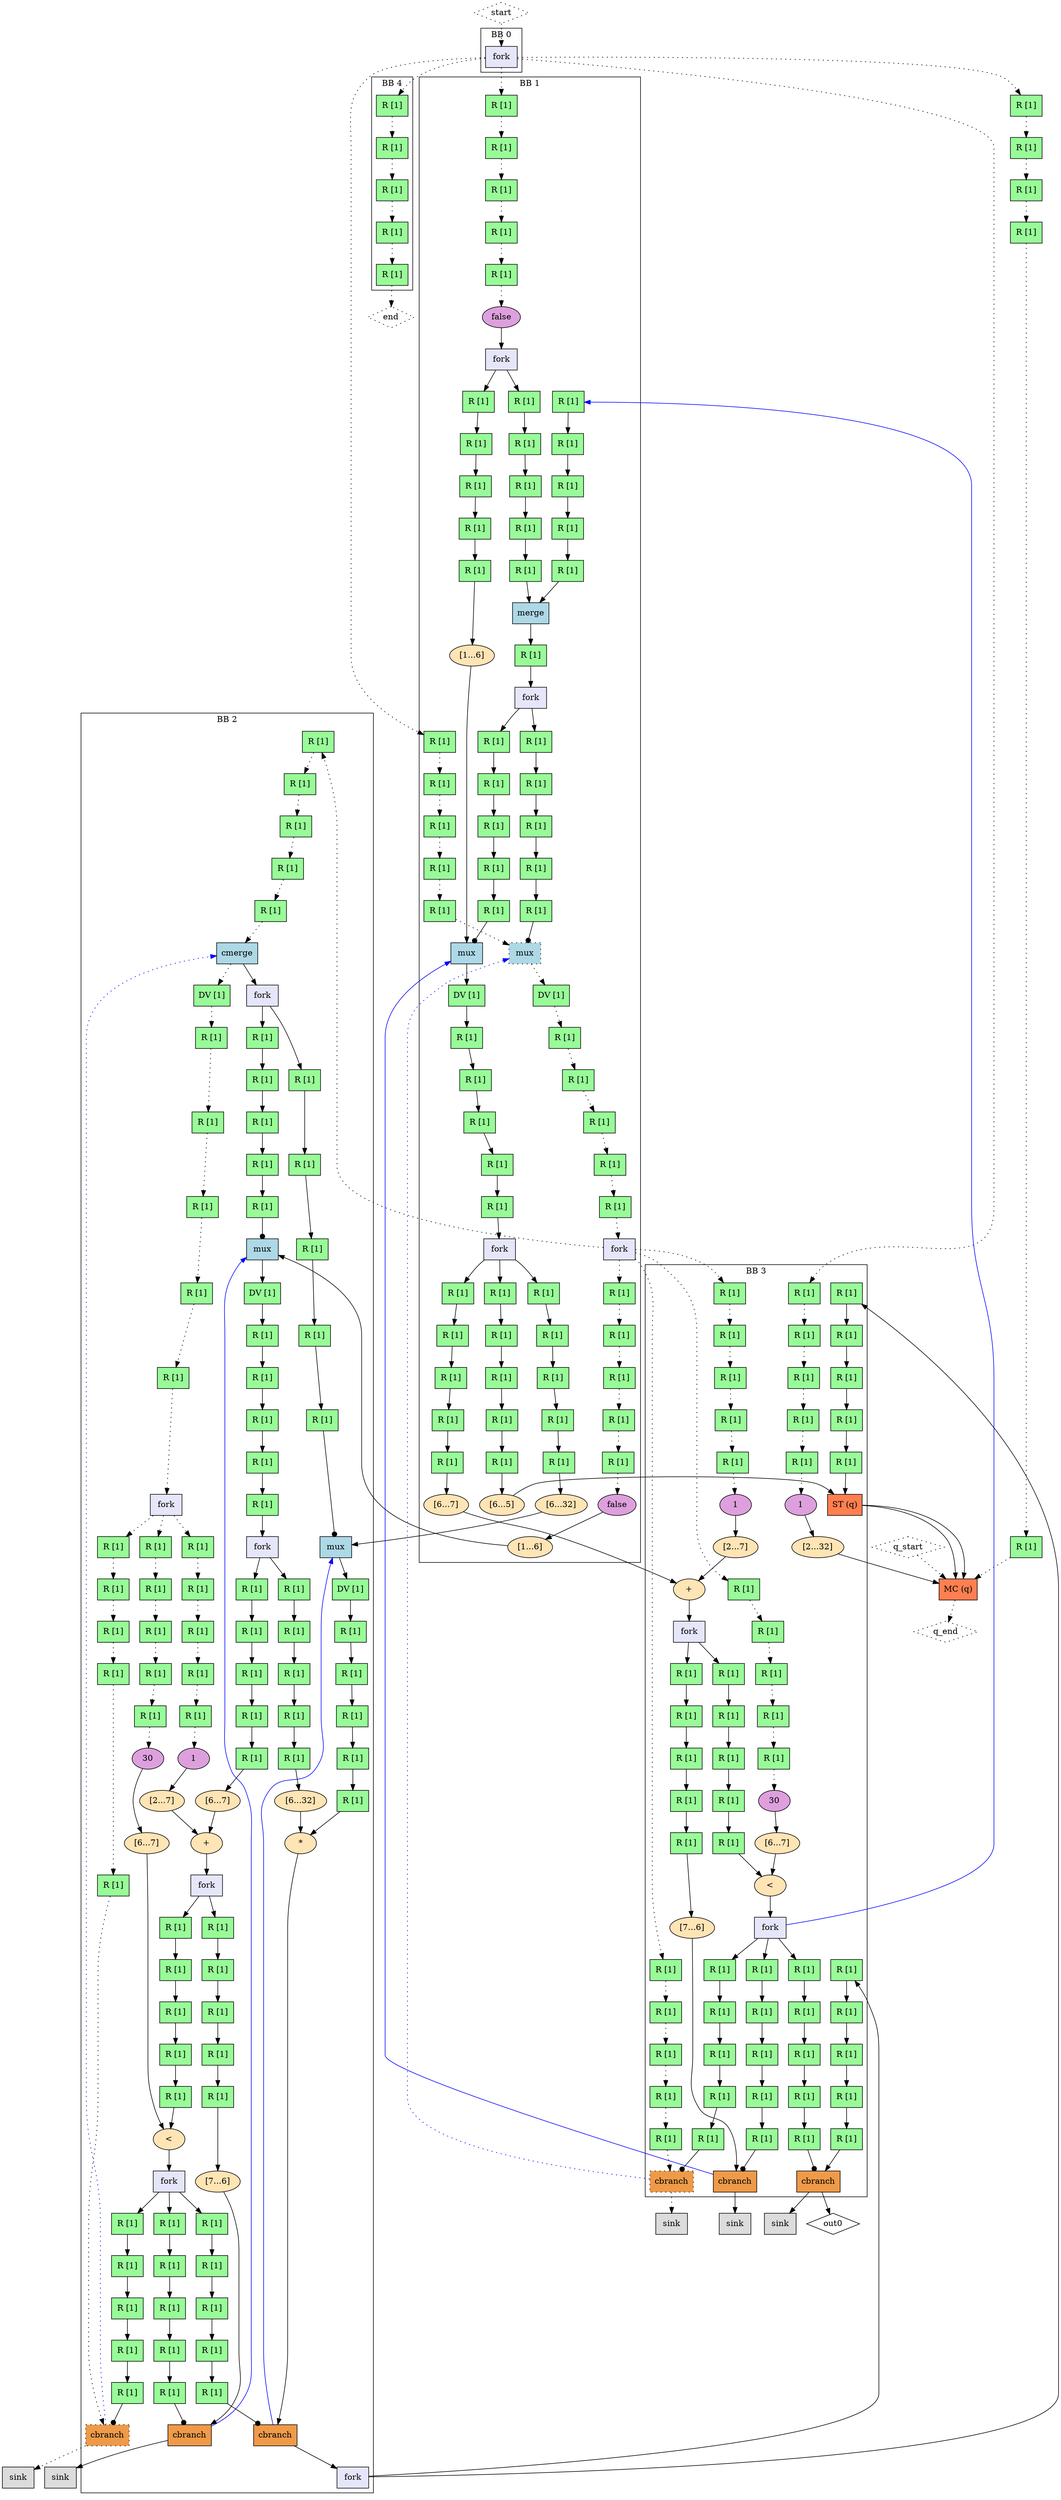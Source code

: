 Digraph G {
  splines=spline
  compound=true
  "q_start" ["style"="dotted", "shape"="diamond", "label"="q_start", "mlir_op"="handshake.func"]
  "start" ["style"="dotted", "shape"="diamond", "label"="start", "mlir_op"="handshake.func"]
  "out0" ["style"="solid", "shape"="diamond", "label"="out0", "mlir_op"="handshake.func"]
  "q_end" ["style"="dotted", "shape"="diamond", "label"="q_end", "mlir_op"="handshake.func"]
  "end" ["style"="dotted", "shape"="diamond", "label"="end", "mlir_op"="handshake.func"]
  "buffer20" ["style"="filled", "fillcolor"="palegreen", "shape"="box", "label"="R [1]", "mlir_op"="handshake.buffer"]
  "buffer21" ["style"="filled", "fillcolor"="palegreen", "shape"="box", "label"="R [1]", "mlir_op"="handshake.buffer"]
  "buffer22" ["style"="filled", "fillcolor"="palegreen", "shape"="box", "label"="R [1]", "mlir_op"="handshake.buffer"]
  "buffer23" ["style"="filled", "fillcolor"="palegreen", "shape"="box", "label"="R [1]", "mlir_op"="handshake.buffer"]
  "buffer24" ["style"="filled", "fillcolor"="palegreen", "shape"="box", "label"="R [1]", "mlir_op"="handshake.buffer"]
  "mem_controller1" ["style"="filled", "fillcolor"="coral", "shape"="box", "label"="MC (q)", "mlir_op"="handshake.mem_controller"]
  "sink0" ["style"="filled", "fillcolor"="gainsboro", "shape"="box", "label"="sink", "mlir_op"="handshake.sink"]
  "sink1" ["style"="filled", "fillcolor"="gainsboro", "shape"="box", "label"="sink", "mlir_op"="handshake.sink"]
  "sink2" ["style"="filled", "fillcolor"="gainsboro", "shape"="box", "label"="sink", "mlir_op"="handshake.sink"]
  "sink3" ["style"="filled", "fillcolor"="gainsboro", "shape"="box", "label"="sink", "mlir_op"="handshake.sink"]
  "sink4" ["style"="filled", "fillcolor"="gainsboro", "shape"="box", "label"="sink", "mlir_op"="handshake.sink"]
  "q_start" -> "mem_controller1" ["dir"="both", "style"="dotted", "arrowhead"="normal", "from_idx"="1", "to"="memStart", "arrowtail"="none", "from"="q_start", "to_idx"="1"]
  "start" -> "fork0" ["dir"="both", "style"="dotted", "arrowhead"="normal", "from_idx"="2", "to"="ins", "arrowtail"="none", "from"="start", "to_idx"="0"]
  "fork0" -> "buffer0" ["dir"="both", "style"="dotted", "arrowhead"="normal", "from_idx"="0", "to"="ins", "arrowtail"="none", "from"="outs_0", "to_idx"="0"]
  "fork0" -> "buffer5" ["dir"="both", "style"="dotted", "arrowhead"="normal", "from_idx"="1", "to"="ins", "arrowtail"="none", "from"="outs_1", "to_idx"="0"]
  "fork0" -> "buffer10" ["dir"="both", "style"="dotted", "arrowhead"="normal", "from_idx"="2", "to"="ins", "arrowtail"="none", "from"="outs_2", "to_idx"="0"]
  "fork0" -> "buffer15" ["dir"="both", "style"="dotted", "arrowhead"="normal", "from_idx"="3", "to"="ins", "arrowtail"="none", "from"="outs_3", "to_idx"="0"]
  "fork0" -> "buffer20" ["dir"="both", "style"="dotted", "arrowhead"="normal", "from_idx"="4", "to"="ins", "arrowtail"="none", "from"="outs_4", "to_idx"="0"]
  "buffer20" -> "buffer21" ["dir"="both", "style"="dotted", "arrowhead"="normal", "from_idx"="0", "to"="ins", "arrowtail"="none", "from"="outs", "to_idx"="0"]
  "buffer21" -> "buffer22" ["dir"="both", "style"="dotted", "arrowhead"="normal", "from_idx"="0", "to"="ins", "arrowtail"="none", "from"="outs", "to_idx"="0"]
  "buffer22" -> "buffer23" ["dir"="both", "style"="dotted", "arrowhead"="normal", "from_idx"="0", "to"="ins", "arrowtail"="none", "from"="outs", "to_idx"="0"]
  "buffer23" -> "buffer24" ["dir"="both", "style"="dotted", "arrowhead"="normal", "from_idx"="0", "to"="ins", "arrowtail"="none", "from"="outs", "to_idx"="0"]
  "buffer24" -> "mem_controller1" ["dir"="both", "style"="dotted", "arrowhead"="normal", "from_idx"="0", "to"="ctrlEnd", "arrowtail"="none", "from"="outs", "to_idx"="5"]
  "mem_controller1" -> "q_end" ["dir"="both", "style"="dotted", "arrowhead"="normal", "from_idx"="0", "to"="q_end", "arrowtail"="none", "from"="memEnd", "to_idx"="1"]
  "fork3" -> "buffer52" ["dir"="both", "style"="dotted", "arrowhead"="normal", "from_idx"="0", "to"="ins", "arrowtail"="none", "from"="outs_0", "to_idx"="0"]
  "fork3" -> "buffer57" ["dir"="both", "style"="dotted", "arrowhead"="normal", "from_idx"="1", "to"="ins", "arrowtail"="none", "from"="outs_1", "to_idx"="0"]
  "fork3" -> "buffer62" ["dir"="both", "style"="dotted", "arrowhead"="normal", "from_idx"="2", "to"="ins", "arrowtail"="none", "from"="outs_2", "to_idx"="0"]
  "fork3" -> "buffer67" ["dir"="both", "style"="dotted", "arrowhead"="normal", "from_idx"="3", "to"="ins", "arrowtail"="none", "from"="outs_3", "to_idx"="0"]
  "extsi8" -> "addi2" ["dir"="both", "style"="solid", "arrowhead"="normal", "from_idx"="0", "to"="lhs", "arrowtail"="none", "from"="outs", "to_idx"="0"]
  "extsi9" -> "mux8" ["dir"="both", "style"="solid", "arrowhead"="normal", "from_idx"="0", "to"="ins_0", "arrowtail"="none", "from"="outs", "to_idx"="1"]
  "trunci0" -> "store0" ["dir"="both", "style"="solid", "arrowhead"="normal", "from_idx"="0", "to"="addrIn", "arrowtail"="none", "from"="outs", "to_idx"="0"]
  "extsi10" -> "mux9" ["dir"="both", "style"="solid", "arrowhead"="normal", "from_idx"="0", "to"="ins_0", "arrowtail"="none", "from"="outs", "to_idx"="1"]
  "fork5" -> "buffer98" ["dir"="both", "style"="solid", "arrowhead"="normal", "from_idx"="0", "to"="ins", "arrowtail"="none", "from"="outs_0", "to_idx"="0"]
  "fork5" -> "buffer103" ["dir"="both", "style"="solid", "arrowhead"="normal", "from_idx"="1", "to"="ins", "arrowtail"="none", "from"="outs_1", "to_idx"="0"]
  "cond_br18" -> "sink0" ["dir"="both", "style"="solid", "arrowhead"="normal", "from_idx"="1", "to"="ins", "arrowtail"="none", "from"="falseOut", "to_idx"="0"]
  "cond_br19" -> "sink1" ["dir"="both", "style"="dotted", "arrowhead"="normal", "from_idx"="1", "to"="ins", "arrowtail"="none", "from"="falseOut", "to_idx"="0"]
  "cond_br20" -> "sink2" ["dir"="both", "style"="solid", "arrowhead"="normal", "from_idx"="0", "to"="ins", "arrowtail"="none", "from"="trueOut", "to_idx"="0"]
  "cond_br20" -> "out0" ["dir"="both", "style"="solid", "arrowhead"="normal", "from_idx"="1", "to"="out0", "arrowtail"="none", "from"="falseOut", "to_idx"="0"]
  "cond_br21" -> "mux5" ["dir"="both", "style"="solid", "arrowhead"="normal", "from_idx"="0", "color"="blue", "to"="ins_1", "arrowtail"="none", "from"="trueOut", "to_idx"="2"]
  "cond_br21" -> "sink3" ["dir"="both", "style"="solid", "arrowhead"="normal", "from_idx"="1", "to"="ins", "arrowtail"="none", "from"="falseOut", "to_idx"="0"]
  "cond_br22" -> "mux0" ["dir"="both", "style"="dotted", "arrowhead"="normal", "from_idx"="0", "color"="blue", "to"="ins_1", "arrowtail"="none", "from"="trueOut", "to_idx"="2"]
  "cond_br22" -> "sink4" ["dir"="both", "style"="dotted", "arrowhead"="normal", "from_idx"="1", "to"="ins", "arrowtail"="none", "from"="falseOut", "to_idx"="0"]
  "extsi4" -> "mem_controller1" ["dir"="both", "style"="solid", "arrowhead"="normal", "from_idx"="0", "to"="ctrl_0", "arrowtail"="none", "from"="outs", "to_idx"="2"]
  "store0" -> "mem_controller1" ["dir"="both", "style"="solid", "arrowhead"="normal", "from_idx"="0", "to"="stAddr_0", "arrowtail"="none", "from"="addrOut", "to_idx"="3"]
  "store0" -> "mem_controller1" ["dir"="both", "style"="solid", "arrowhead"="normal", "from_idx"="1", "to"="stData_0", "arrowtail"="none", "from"="dataToMem", "to_idx"="4"]
  "fork12" -> "buffer196" ["dir"="both", "style"="solid", "arrowhead"="normal", "from_idx"="0", "color"="blue", "to"="ins", "arrowtail"="none", "from"="outs_0", "to_idx"="0"]
  "buffer4" -> "end" ["dir"="both", "style"="dotted", "arrowhead"="normal", "from_idx"="0", "to"="end", "arrowtail"="none", "from"="outs", "to_idx"="2"]
  subgraph cluster0 {
    graph ["label"="BB 0"]
    "fork0" ["style"="filled", "fillcolor"="lavender", "shape"="box", "label"="fork", "mlir_op"="handshake.fork"]
  }
  subgraph cluster1 {
    graph ["label"="BB 1"]
    "buffer15" ["style"="filled", "fillcolor"="palegreen", "shape"="box", "label"="R [1]", "mlir_op"="handshake.buffer"]
    "buffer16" ["style"="filled", "fillcolor"="palegreen", "shape"="box", "label"="R [1]", "mlir_op"="handshake.buffer"]
    "buffer17" ["style"="filled", "fillcolor"="palegreen", "shape"="box", "label"="R [1]", "mlir_op"="handshake.buffer"]
    "buffer18" ["style"="filled", "fillcolor"="palegreen", "shape"="box", "label"="R [1]", "mlir_op"="handshake.buffer"]
    "buffer19" ["style"="filled", "fillcolor"="palegreen", "shape"="box", "label"="R [1]", "mlir_op"="handshake.buffer"]
    "constant0" ["style"="filled", "fillcolor"="plum", "shape"="oval", "label"="false", "mlir_op"="handshake.constant"]
    "fork1" ["style"="filled", "fillcolor"="lavender", "shape"="box", "label"="fork", "mlir_op"="handshake.fork"]
    "buffer30" ["style"="filled", "fillcolor"="palegreen", "shape"="box", "label"="R [1]", "mlir_op"="handshake.buffer"]
    "buffer31" ["style"="filled", "fillcolor"="palegreen", "shape"="box", "label"="R [1]", "mlir_op"="handshake.buffer"]
    "buffer32" ["style"="filled", "fillcolor"="palegreen", "shape"="box", "label"="R [1]", "mlir_op"="handshake.buffer"]
    "buffer33" ["style"="filled", "fillcolor"="palegreen", "shape"="box", "label"="R [1]", "mlir_op"="handshake.buffer"]
    "buffer34" ["style"="filled", "fillcolor"="palegreen", "shape"="box", "label"="R [1]", "mlir_op"="handshake.buffer"]
    "extsi7" ["style"="filled", "fillcolor"="moccasin", "shape"="oval", "label"="[1...6]", "mlir_op"="handshake.extsi"]
    "buffer25" ["style"="filled", "fillcolor"="palegreen", "shape"="box", "label"="R [1]", "mlir_op"="handshake.buffer"]
    "buffer26" ["style"="filled", "fillcolor"="palegreen", "shape"="box", "label"="R [1]", "mlir_op"="handshake.buffer"]
    "buffer27" ["style"="filled", "fillcolor"="palegreen", "shape"="box", "label"="R [1]", "mlir_op"="handshake.buffer"]
    "buffer28" ["style"="filled", "fillcolor"="palegreen", "shape"="box", "label"="R [1]", "mlir_op"="handshake.buffer"]
    "buffer29" ["style"="filled", "fillcolor"="palegreen", "shape"="box", "label"="R [1]", "mlir_op"="handshake.buffer"]
    "buffer196" ["style"="filled", "fillcolor"="palegreen", "shape"="box", "label"="R [1]", "mlir_op"="handshake.buffer"]
    "buffer197" ["style"="filled", "fillcolor"="palegreen", "shape"="box", "label"="R [1]", "mlir_op"="handshake.buffer"]
    "buffer198" ["style"="filled", "fillcolor"="palegreen", "shape"="box", "label"="R [1]", "mlir_op"="handshake.buffer"]
    "buffer199" ["style"="filled", "fillcolor"="palegreen", "shape"="box", "label"="R [1]", "mlir_op"="handshake.buffer"]
    "buffer200" ["style"="filled", "fillcolor"="palegreen", "shape"="box", "label"="R [1]", "mlir_op"="handshake.buffer"]
    "merge0" ["style"="filled", "fillcolor"="lightblue", "shape"="box", "label"="merge", "mlir_op"="handshake.merge"]
    "buffer35" ["style"="filled", "fillcolor"="palegreen", "shape"="box", "label"="R [1]", "mlir_op"="handshake.buffer"]
    "fork2" ["style"="filled", "fillcolor"="lavender", "shape"="box", "label"="fork", "mlir_op"="handshake.fork"]
    "buffer10" ["style"="filled", "fillcolor"="palegreen", "shape"="box", "label"="R [1]", "mlir_op"="handshake.buffer"]
    "buffer11" ["style"="filled", "fillcolor"="palegreen", "shape"="box", "label"="R [1]", "mlir_op"="handshake.buffer"]
    "buffer12" ["style"="filled", "fillcolor"="palegreen", "shape"="box", "label"="R [1]", "mlir_op"="handshake.buffer"]
    "buffer13" ["style"="filled", "fillcolor"="palegreen", "shape"="box", "label"="R [1]", "mlir_op"="handshake.buffer"]
    "buffer14" ["style"="filled", "fillcolor"="palegreen", "shape"="box", "label"="R [1]", "mlir_op"="handshake.buffer"]
    "buffer41" ["style"="filled", "fillcolor"="palegreen", "shape"="box", "label"="R [1]", "mlir_op"="handshake.buffer"]
    "buffer42" ["style"="filled", "fillcolor"="palegreen", "shape"="box", "label"="R [1]", "mlir_op"="handshake.buffer"]
    "buffer43" ["style"="filled", "fillcolor"="palegreen", "shape"="box", "label"="R [1]", "mlir_op"="handshake.buffer"]
    "buffer44" ["style"="filled", "fillcolor"="palegreen", "shape"="box", "label"="R [1]", "mlir_op"="handshake.buffer"]
    "buffer45" ["style"="filled", "fillcolor"="palegreen", "shape"="box", "label"="R [1]", "mlir_op"="handshake.buffer"]
    "mux0" ["style"="filled, dotted", "fillcolor"="lightblue", "shape"="box", "label"="mux", "mlir_op"="handshake.mux"]
    "buffer46" ["style"="filled", "fillcolor"="palegreen", "shape"="box", "label"="DV [1]", "mlir_op"="handshake.buffer"]
    "buffer47" ["style"="filled", "fillcolor"="palegreen", "shape"="box", "label"="R [1]", "mlir_op"="handshake.buffer"]
    "buffer48" ["style"="filled", "fillcolor"="palegreen", "shape"="box", "label"="R [1]", "mlir_op"="handshake.buffer"]
    "buffer49" ["style"="filled", "fillcolor"="palegreen", "shape"="box", "label"="R [1]", "mlir_op"="handshake.buffer"]
    "buffer50" ["style"="filled", "fillcolor"="palegreen", "shape"="box", "label"="R [1]", "mlir_op"="handshake.buffer"]
    "buffer51" ["style"="filled", "fillcolor"="palegreen", "shape"="box", "label"="R [1]", "mlir_op"="handshake.buffer"]
    "fork3" ["style"="filled", "fillcolor"="lavender", "shape"="box", "label"="fork", "mlir_op"="handshake.fork"]
    "buffer36" ["style"="filled", "fillcolor"="palegreen", "shape"="box", "label"="R [1]", "mlir_op"="handshake.buffer"]
    "buffer37" ["style"="filled", "fillcolor"="palegreen", "shape"="box", "label"="R [1]", "mlir_op"="handshake.buffer"]
    "buffer38" ["style"="filled", "fillcolor"="palegreen", "shape"="box", "label"="R [1]", "mlir_op"="handshake.buffer"]
    "buffer39" ["style"="filled", "fillcolor"="palegreen", "shape"="box", "label"="R [1]", "mlir_op"="handshake.buffer"]
    "buffer40" ["style"="filled", "fillcolor"="palegreen", "shape"="box", "label"="R [1]", "mlir_op"="handshake.buffer"]
    "mux5" ["style"="filled", "fillcolor"="lightblue", "shape"="box", "label"="mux", "mlir_op"="handshake.mux"]
    "buffer77" ["style"="filled", "fillcolor"="palegreen", "shape"="box", "label"="DV [1]", "mlir_op"="handshake.buffer"]
    "buffer78" ["style"="filled", "fillcolor"="palegreen", "shape"="box", "label"="R [1]", "mlir_op"="handshake.buffer"]
    "buffer79" ["style"="filled", "fillcolor"="palegreen", "shape"="box", "label"="R [1]", "mlir_op"="handshake.buffer"]
    "buffer80" ["style"="filled", "fillcolor"="palegreen", "shape"="box", "label"="R [1]", "mlir_op"="handshake.buffer"]
    "buffer81" ["style"="filled", "fillcolor"="palegreen", "shape"="box", "label"="R [1]", "mlir_op"="handshake.buffer"]
    "buffer82" ["style"="filled", "fillcolor"="palegreen", "shape"="box", "label"="R [1]", "mlir_op"="handshake.buffer"]
    "fork4" ["style"="filled", "fillcolor"="lavender", "shape"="box", "label"="fork", "mlir_op"="handshake.fork"]
    "buffer93" ["style"="filled", "fillcolor"="palegreen", "shape"="box", "label"="R [1]", "mlir_op"="handshake.buffer"]
    "buffer94" ["style"="filled", "fillcolor"="palegreen", "shape"="box", "label"="R [1]", "mlir_op"="handshake.buffer"]
    "buffer95" ["style"="filled", "fillcolor"="palegreen", "shape"="box", "label"="R [1]", "mlir_op"="handshake.buffer"]
    "buffer96" ["style"="filled", "fillcolor"="palegreen", "shape"="box", "label"="R [1]", "mlir_op"="handshake.buffer"]
    "buffer97" ["style"="filled", "fillcolor"="palegreen", "shape"="box", "label"="R [1]", "mlir_op"="handshake.buffer"]
    "extsi8" ["style"="filled", "fillcolor"="moccasin", "shape"="oval", "label"="[6...7]", "mlir_op"="handshake.extsi"]
    "buffer88" ["style"="filled", "fillcolor"="palegreen", "shape"="box", "label"="R [1]", "mlir_op"="handshake.buffer"]
    "buffer89" ["style"="filled", "fillcolor"="palegreen", "shape"="box", "label"="R [1]", "mlir_op"="handshake.buffer"]
    "buffer90" ["style"="filled", "fillcolor"="palegreen", "shape"="box", "label"="R [1]", "mlir_op"="handshake.buffer"]
    "buffer91" ["style"="filled", "fillcolor"="palegreen", "shape"="box", "label"="R [1]", "mlir_op"="handshake.buffer"]
    "buffer92" ["style"="filled", "fillcolor"="palegreen", "shape"="box", "label"="R [1]", "mlir_op"="handshake.buffer"]
    "extsi9" ["style"="filled", "fillcolor"="moccasin", "shape"="oval", "label"="[6...32]", "mlir_op"="handshake.extsi"]
    "buffer83" ["style"="filled", "fillcolor"="palegreen", "shape"="box", "label"="R [1]", "mlir_op"="handshake.buffer"]
    "buffer84" ["style"="filled", "fillcolor"="palegreen", "shape"="box", "label"="R [1]", "mlir_op"="handshake.buffer"]
    "buffer85" ["style"="filled", "fillcolor"="palegreen", "shape"="box", "label"="R [1]", "mlir_op"="handshake.buffer"]
    "buffer86" ["style"="filled", "fillcolor"="palegreen", "shape"="box", "label"="R [1]", "mlir_op"="handshake.buffer"]
    "buffer87" ["style"="filled", "fillcolor"="palegreen", "shape"="box", "label"="R [1]", "mlir_op"="handshake.buffer"]
    "trunci0" ["style"="filled", "fillcolor"="moccasin", "shape"="oval", "label"="[6...5]", "mlir_op"="handshake.trunci"]
    "buffer72" ["style"="filled", "fillcolor"="palegreen", "shape"="box", "label"="R [1]", "mlir_op"="handshake.buffer"]
    "buffer73" ["style"="filled", "fillcolor"="palegreen", "shape"="box", "label"="R [1]", "mlir_op"="handshake.buffer"]
    "buffer74" ["style"="filled", "fillcolor"="palegreen", "shape"="box", "label"="R [1]", "mlir_op"="handshake.buffer"]
    "buffer75" ["style"="filled", "fillcolor"="palegreen", "shape"="box", "label"="R [1]", "mlir_op"="handshake.buffer"]
    "buffer76" ["style"="filled", "fillcolor"="palegreen", "shape"="box", "label"="R [1]", "mlir_op"="handshake.buffer"]
    "constant8" ["style"="filled", "fillcolor"="plum", "shape"="oval", "label"="false", "mlir_op"="handshake.constant"]
    "extsi10" ["style"="filled", "fillcolor"="moccasin", "shape"="oval", "label"="[1...6]", "mlir_op"="handshake.extsi"]
    "buffer15" -> "buffer16" ["dir"="both", "style"="dotted", "arrowhead"="normal", "from_idx"="0", "to"="ins", "arrowtail"="none", "from"="outs", "to_idx"="0"]
    "buffer16" -> "buffer17" ["dir"="both", "style"="dotted", "arrowhead"="normal", "from_idx"="0", "to"="ins", "arrowtail"="none", "from"="outs", "to_idx"="0"]
    "buffer17" -> "buffer18" ["dir"="both", "style"="dotted", "arrowhead"="normal", "from_idx"="0", "to"="ins", "arrowtail"="none", "from"="outs", "to_idx"="0"]
    "buffer18" -> "buffer19" ["dir"="both", "style"="dotted", "arrowhead"="normal", "from_idx"="0", "to"="ins", "arrowtail"="none", "from"="outs", "to_idx"="0"]
    "buffer19" -> "constant0" ["dir"="both", "style"="dotted", "arrowhead"="normal", "from_idx"="0", "to"="ctrl", "arrowtail"="none", "from"="outs", "to_idx"="0"]
    "constant0" -> "fork1" ["dir"="both", "style"="solid", "arrowhead"="normal", "from_idx"="0", "to"="ins", "arrowtail"="none", "from"="outs", "to_idx"="0"]
    "fork1" -> "buffer25" ["dir"="both", "style"="solid", "arrowhead"="normal", "from_idx"="0", "to"="ins", "arrowtail"="none", "from"="outs_0", "to_idx"="0"]
    "fork1" -> "buffer30" ["dir"="both", "style"="solid", "arrowhead"="normal", "from_idx"="1", "to"="ins", "arrowtail"="none", "from"="outs_1", "to_idx"="0"]
    "buffer30" -> "buffer31" ["dir"="both", "style"="solid", "arrowhead"="normal", "from_idx"="0", "to"="ins", "arrowtail"="none", "from"="outs", "to_idx"="0"]
    "buffer31" -> "buffer32" ["dir"="both", "style"="solid", "arrowhead"="normal", "from_idx"="0", "to"="ins", "arrowtail"="none", "from"="outs", "to_idx"="0"]
    "buffer32" -> "buffer33" ["dir"="both", "style"="solid", "arrowhead"="normal", "from_idx"="0", "to"="ins", "arrowtail"="none", "from"="outs", "to_idx"="0"]
    "buffer33" -> "buffer34" ["dir"="both", "style"="solid", "arrowhead"="normal", "from_idx"="0", "to"="ins", "arrowtail"="none", "from"="outs", "to_idx"="0"]
    "buffer34" -> "extsi7" ["dir"="both", "style"="solid", "arrowhead"="normal", "from_idx"="0", "to"="ins", "arrowtail"="none", "from"="outs", "to_idx"="0"]
    "extsi7" -> "mux5" ["dir"="both", "style"="solid", "arrowhead"="normal", "from_idx"="0", "to"="ins_0", "arrowtail"="none", "from"="outs", "to_idx"="1"]
    "buffer25" -> "buffer26" ["dir"="both", "style"="solid", "arrowhead"="normal", "from_idx"="0", "to"="ins", "arrowtail"="none", "from"="outs", "to_idx"="0"]
    "buffer26" -> "buffer27" ["dir"="both", "style"="solid", "arrowhead"="normal", "from_idx"="0", "to"="ins", "arrowtail"="none", "from"="outs", "to_idx"="0"]
    "buffer27" -> "buffer28" ["dir"="both", "style"="solid", "arrowhead"="normal", "from_idx"="0", "to"="ins", "arrowtail"="none", "from"="outs", "to_idx"="0"]
    "buffer28" -> "buffer29" ["dir"="both", "style"="solid", "arrowhead"="normal", "from_idx"="0", "to"="ins", "arrowtail"="none", "from"="outs", "to_idx"="0"]
    "buffer29" -> "merge0" ["dir"="both", "style"="solid", "arrowhead"="normal", "from_idx"="0", "to"="ins_0", "arrowtail"="none", "from"="outs", "to_idx"="0"]
    "buffer196" -> "buffer197" ["dir"="both", "style"="solid", "arrowhead"="normal", "from_idx"="0", "to"="ins", "arrowtail"="none", "from"="outs", "to_idx"="0"]
    "buffer197" -> "buffer198" ["dir"="both", "style"="solid", "arrowhead"="normal", "from_idx"="0", "to"="ins", "arrowtail"="none", "from"="outs", "to_idx"="0"]
    "buffer198" -> "buffer199" ["dir"="both", "style"="solid", "arrowhead"="normal", "from_idx"="0", "to"="ins", "arrowtail"="none", "from"="outs", "to_idx"="0"]
    "buffer199" -> "buffer200" ["dir"="both", "style"="solid", "arrowhead"="normal", "from_idx"="0", "to"="ins", "arrowtail"="none", "from"="outs", "to_idx"="0"]
    "buffer200" -> "merge0" ["dir"="both", "style"="solid", "arrowhead"="normal", "from_idx"="0", "to"="ins_1", "arrowtail"="none", "from"="outs", "to_idx"="1"]
    "merge0" -> "buffer35" ["dir"="both", "style"="solid", "arrowhead"="normal", "from_idx"="0", "to"="ins", "arrowtail"="none", "from"="outs", "to_idx"="0"]
    "buffer35" -> "fork2" ["dir"="both", "style"="solid", "arrowhead"="normal", "from_idx"="0", "to"="ins", "arrowtail"="none", "from"="outs", "to_idx"="0"]
    "fork2" -> "buffer36" ["dir"="both", "style"="solid", "arrowhead"="normal", "from_idx"="0", "to"="ins", "arrowtail"="none", "from"="outs_0", "to_idx"="0"]
    "fork2" -> "buffer41" ["dir"="both", "style"="solid", "arrowhead"="normal", "from_idx"="1", "to"="ins", "arrowtail"="none", "from"="outs_1", "to_idx"="0"]
    "buffer10" -> "buffer11" ["dir"="both", "style"="dotted", "arrowhead"="normal", "from_idx"="0", "to"="ins", "arrowtail"="none", "from"="outs", "to_idx"="0"]
    "buffer11" -> "buffer12" ["dir"="both", "style"="dotted", "arrowhead"="normal", "from_idx"="0", "to"="ins", "arrowtail"="none", "from"="outs", "to_idx"="0"]
    "buffer12" -> "buffer13" ["dir"="both", "style"="dotted", "arrowhead"="normal", "from_idx"="0", "to"="ins", "arrowtail"="none", "from"="outs", "to_idx"="0"]
    "buffer13" -> "buffer14" ["dir"="both", "style"="dotted", "arrowhead"="normal", "from_idx"="0", "to"="ins", "arrowtail"="none", "from"="outs", "to_idx"="0"]
    "buffer14" -> "mux0" ["dir"="both", "style"="dotted", "arrowhead"="normal", "from_idx"="0", "to"="ins_0", "arrowtail"="none", "from"="outs", "to_idx"="1"]
    "buffer41" -> "buffer42" ["dir"="both", "style"="solid", "arrowhead"="normal", "from_idx"="0", "to"="ins", "arrowtail"="none", "from"="outs", "to_idx"="0"]
    "buffer42" -> "buffer43" ["dir"="both", "style"="solid", "arrowhead"="normal", "from_idx"="0", "to"="ins", "arrowtail"="none", "from"="outs", "to_idx"="0"]
    "buffer43" -> "buffer44" ["dir"="both", "style"="solid", "arrowhead"="normal", "from_idx"="0", "to"="ins", "arrowtail"="none", "from"="outs", "to_idx"="0"]
    "buffer44" -> "buffer45" ["dir"="both", "style"="solid", "arrowhead"="normal", "from_idx"="0", "to"="ins", "arrowtail"="none", "from"="outs", "to_idx"="0"]
    "buffer45" -> "mux0" ["dir"="both", "style"="solid", "arrowhead"="dot", "from_idx"="0", "to"="index", "arrowtail"="none", "from"="outs", "to_idx"="0"]
    "mux0" -> "buffer46" ["dir"="both", "style"="dotted", "arrowhead"="normal", "from_idx"="0", "to"="ins", "arrowtail"="none", "from"="outs", "to_idx"="0"]
    "buffer46" -> "buffer47" ["dir"="both", "style"="dotted", "arrowhead"="normal", "from_idx"="0", "to"="ins", "arrowtail"="none", "from"="outs", "to_idx"="0"]
    "buffer47" -> "buffer48" ["dir"="both", "style"="dotted", "arrowhead"="normal", "from_idx"="0", "to"="ins", "arrowtail"="none", "from"="outs", "to_idx"="0"]
    "buffer48" -> "buffer49" ["dir"="both", "style"="dotted", "arrowhead"="normal", "from_idx"="0", "to"="ins", "arrowtail"="none", "from"="outs", "to_idx"="0"]
    "buffer49" -> "buffer50" ["dir"="both", "style"="dotted", "arrowhead"="normal", "from_idx"="0", "to"="ins", "arrowtail"="none", "from"="outs", "to_idx"="0"]
    "buffer50" -> "buffer51" ["dir"="both", "style"="dotted", "arrowhead"="normal", "from_idx"="0", "to"="ins", "arrowtail"="none", "from"="outs", "to_idx"="0"]
    "buffer51" -> "fork3" ["dir"="both", "style"="dotted", "arrowhead"="normal", "from_idx"="0", "to"="ins", "arrowtail"="none", "from"="outs", "to_idx"="0"]
    "fork3" -> "buffer72" ["dir"="both", "style"="dotted", "arrowhead"="normal", "from_idx"="4", "to"="ins", "arrowtail"="none", "from"="outs_4", "to_idx"="0"]
    "buffer36" -> "buffer37" ["dir"="both", "style"="solid", "arrowhead"="normal", "from_idx"="0", "to"="ins", "arrowtail"="none", "from"="outs", "to_idx"="0"]
    "buffer37" -> "buffer38" ["dir"="both", "style"="solid", "arrowhead"="normal", "from_idx"="0", "to"="ins", "arrowtail"="none", "from"="outs", "to_idx"="0"]
    "buffer38" -> "buffer39" ["dir"="both", "style"="solid", "arrowhead"="normal", "from_idx"="0", "to"="ins", "arrowtail"="none", "from"="outs", "to_idx"="0"]
    "buffer39" -> "buffer40" ["dir"="both", "style"="solid", "arrowhead"="normal", "from_idx"="0", "to"="ins", "arrowtail"="none", "from"="outs", "to_idx"="0"]
    "buffer40" -> "mux5" ["dir"="both", "style"="solid", "arrowhead"="dot", "from_idx"="0", "to"="index", "arrowtail"="none", "from"="outs", "to_idx"="0"]
    "mux5" -> "buffer77" ["dir"="both", "style"="solid", "arrowhead"="normal", "from_idx"="0", "to"="ins", "arrowtail"="none", "from"="outs", "to_idx"="0"]
    "buffer77" -> "buffer78" ["dir"="both", "style"="solid", "arrowhead"="normal", "from_idx"="0", "to"="ins", "arrowtail"="none", "from"="outs", "to_idx"="0"]
    "buffer78" -> "buffer79" ["dir"="both", "style"="solid", "arrowhead"="normal", "from_idx"="0", "to"="ins", "arrowtail"="none", "from"="outs", "to_idx"="0"]
    "buffer79" -> "buffer80" ["dir"="both", "style"="solid", "arrowhead"="normal", "from_idx"="0", "to"="ins", "arrowtail"="none", "from"="outs", "to_idx"="0"]
    "buffer80" -> "buffer81" ["dir"="both", "style"="solid", "arrowhead"="normal", "from_idx"="0", "to"="ins", "arrowtail"="none", "from"="outs", "to_idx"="0"]
    "buffer81" -> "buffer82" ["dir"="both", "style"="solid", "arrowhead"="normal", "from_idx"="0", "to"="ins", "arrowtail"="none", "from"="outs", "to_idx"="0"]
    "buffer82" -> "fork4" ["dir"="both", "style"="solid", "arrowhead"="normal", "from_idx"="0", "to"="ins", "arrowtail"="none", "from"="outs", "to_idx"="0"]
    "fork4" -> "buffer83" ["dir"="both", "style"="solid", "arrowhead"="normal", "from_idx"="0", "to"="ins", "arrowtail"="none", "from"="outs_0", "to_idx"="0"]
    "fork4" -> "buffer88" ["dir"="both", "style"="solid", "arrowhead"="normal", "from_idx"="1", "to"="ins", "arrowtail"="none", "from"="outs_1", "to_idx"="0"]
    "fork4" -> "buffer93" ["dir"="both", "style"="solid", "arrowhead"="normal", "from_idx"="2", "to"="ins", "arrowtail"="none", "from"="outs_2", "to_idx"="0"]
    "buffer93" -> "buffer94" ["dir"="both", "style"="solid", "arrowhead"="normal", "from_idx"="0", "to"="ins", "arrowtail"="none", "from"="outs", "to_idx"="0"]
    "buffer94" -> "buffer95" ["dir"="both", "style"="solid", "arrowhead"="normal", "from_idx"="0", "to"="ins", "arrowtail"="none", "from"="outs", "to_idx"="0"]
    "buffer95" -> "buffer96" ["dir"="both", "style"="solid", "arrowhead"="normal", "from_idx"="0", "to"="ins", "arrowtail"="none", "from"="outs", "to_idx"="0"]
    "buffer96" -> "buffer97" ["dir"="both", "style"="solid", "arrowhead"="normal", "from_idx"="0", "to"="ins", "arrowtail"="none", "from"="outs", "to_idx"="0"]
    "buffer97" -> "extsi8" ["dir"="both", "style"="solid", "arrowhead"="normal", "from_idx"="0", "to"="ins", "arrowtail"="none", "from"="outs", "to_idx"="0"]
    "buffer88" -> "buffer89" ["dir"="both", "style"="solid", "arrowhead"="normal", "from_idx"="0", "to"="ins", "arrowtail"="none", "from"="outs", "to_idx"="0"]
    "buffer89" -> "buffer90" ["dir"="both", "style"="solid", "arrowhead"="normal", "from_idx"="0", "to"="ins", "arrowtail"="none", "from"="outs", "to_idx"="0"]
    "buffer90" -> "buffer91" ["dir"="both", "style"="solid", "arrowhead"="normal", "from_idx"="0", "to"="ins", "arrowtail"="none", "from"="outs", "to_idx"="0"]
    "buffer91" -> "buffer92" ["dir"="both", "style"="solid", "arrowhead"="normal", "from_idx"="0", "to"="ins", "arrowtail"="none", "from"="outs", "to_idx"="0"]
    "buffer92" -> "extsi9" ["dir"="both", "style"="solid", "arrowhead"="normal", "from_idx"="0", "to"="ins", "arrowtail"="none", "from"="outs", "to_idx"="0"]
    "buffer83" -> "buffer84" ["dir"="both", "style"="solid", "arrowhead"="normal", "from_idx"="0", "to"="ins", "arrowtail"="none", "from"="outs", "to_idx"="0"]
    "buffer84" -> "buffer85" ["dir"="both", "style"="solid", "arrowhead"="normal", "from_idx"="0", "to"="ins", "arrowtail"="none", "from"="outs", "to_idx"="0"]
    "buffer85" -> "buffer86" ["dir"="both", "style"="solid", "arrowhead"="normal", "from_idx"="0", "to"="ins", "arrowtail"="none", "from"="outs", "to_idx"="0"]
    "buffer86" -> "buffer87" ["dir"="both", "style"="solid", "arrowhead"="normal", "from_idx"="0", "to"="ins", "arrowtail"="none", "from"="outs", "to_idx"="0"]
    "buffer87" -> "trunci0" ["dir"="both", "style"="solid", "arrowhead"="normal", "from_idx"="0", "to"="ins", "arrowtail"="none", "from"="outs", "to_idx"="0"]
    "buffer72" -> "buffer73" ["dir"="both", "style"="dotted", "arrowhead"="normal", "from_idx"="0", "to"="ins", "arrowtail"="none", "from"="outs", "to_idx"="0"]
    "buffer73" -> "buffer74" ["dir"="both", "style"="dotted", "arrowhead"="normal", "from_idx"="0", "to"="ins", "arrowtail"="none", "from"="outs", "to_idx"="0"]
    "buffer74" -> "buffer75" ["dir"="both", "style"="dotted", "arrowhead"="normal", "from_idx"="0", "to"="ins", "arrowtail"="none", "from"="outs", "to_idx"="0"]
    "buffer75" -> "buffer76" ["dir"="both", "style"="dotted", "arrowhead"="normal", "from_idx"="0", "to"="ins", "arrowtail"="none", "from"="outs", "to_idx"="0"]
    "buffer76" -> "constant8" ["dir"="both", "style"="dotted", "arrowhead"="normal", "from_idx"="0", "to"="ctrl", "arrowtail"="none", "from"="outs", "to_idx"="0"]
    "constant8" -> "extsi10" ["dir"="both", "style"="solid", "arrowhead"="normal", "from_idx"="0", "to"="ins", "arrowtail"="none", "from"="outs", "to_idx"="0"]
  }
  subgraph cluster2 {
    graph ["label"="BB 2"]
    "buffer171" ["style"="filled", "fillcolor"="palegreen", "shape"="box", "label"="R [1]", "mlir_op"="handshake.buffer"]
    "buffer172" ["style"="filled", "fillcolor"="palegreen", "shape"="box", "label"="R [1]", "mlir_op"="handshake.buffer"]
    "buffer173" ["style"="filled", "fillcolor"="palegreen", "shape"="box", "label"="R [1]", "mlir_op"="handshake.buffer"]
    "buffer174" ["style"="filled", "fillcolor"="palegreen", "shape"="box", "label"="R [1]", "mlir_op"="handshake.buffer"]
    "buffer175" ["style"="filled", "fillcolor"="palegreen", "shape"="box", "label"="R [1]", "mlir_op"="handshake.buffer"]
    "cond_br17" ["style"="filled", "fillcolor"="tan2", "shape"="box", "label"="cbranch", "mlir_op"="handshake.cond_br"]
    "fork5" ["style"="filled", "fillcolor"="lavender", "shape"="box", "label"="fork", "mlir_op"="handshake.fork"]
    "buffer176" ["style"="filled", "fillcolor"="palegreen", "shape"="box", "label"="R [1]", "mlir_op"="handshake.buffer"]
    "buffer177" ["style"="filled", "fillcolor"="palegreen", "shape"="box", "label"="R [1]", "mlir_op"="handshake.buffer"]
    "buffer178" ["style"="filled", "fillcolor"="palegreen", "shape"="box", "label"="R [1]", "mlir_op"="handshake.buffer"]
    "buffer179" ["style"="filled", "fillcolor"="palegreen", "shape"="box", "label"="R [1]", "mlir_op"="handshake.buffer"]
    "buffer180" ["style"="filled", "fillcolor"="palegreen", "shape"="box", "label"="R [1]", "mlir_op"="handshake.buffer"]
    "cond_br18" ["style"="filled", "fillcolor"="tan2", "shape"="box", "label"="cbranch", "mlir_op"="handshake.cond_br"]
    "buffer134" ["style"="filled", "fillcolor"="palegreen", "shape"="box", "label"="R [1]", "mlir_op"="handshake.buffer"]
    "buffer135" ["style"="filled", "fillcolor"="palegreen", "shape"="box", "label"="R [1]", "mlir_op"="handshake.buffer"]
    "buffer136" ["style"="filled", "fillcolor"="palegreen", "shape"="box", "label"="R [1]", "mlir_op"="handshake.buffer"]
    "buffer137" ["style"="filled", "fillcolor"="palegreen", "shape"="box", "label"="R [1]", "mlir_op"="handshake.buffer"]
    "buffer138" ["style"="filled", "fillcolor"="palegreen", "shape"="box", "label"="R [1]", "mlir_op"="handshake.buffer"]
    "buffer181" ["style"="filled", "fillcolor"="palegreen", "shape"="box", "label"="R [1]", "mlir_op"="handshake.buffer"]
    "buffer182" ["style"="filled", "fillcolor"="palegreen", "shape"="box", "label"="R [1]", "mlir_op"="handshake.buffer"]
    "buffer183" ["style"="filled", "fillcolor"="palegreen", "shape"="box", "label"="R [1]", "mlir_op"="handshake.buffer"]
    "buffer184" ["style"="filled", "fillcolor"="palegreen", "shape"="box", "label"="R [1]", "mlir_op"="handshake.buffer"]
    "buffer185" ["style"="filled", "fillcolor"="palegreen", "shape"="box", "label"="R [1]", "mlir_op"="handshake.buffer"]
    "cond_br19" ["style"="filled, dotted", "fillcolor"="tan2", "shape"="box", "label"="cbranch", "mlir_op"="handshake.cond_br"]
    "buffer67" ["style"="filled", "fillcolor"="palegreen", "shape"="box", "label"="R [1]", "mlir_op"="handshake.buffer"]
    "buffer68" ["style"="filled", "fillcolor"="palegreen", "shape"="box", "label"="R [1]", "mlir_op"="handshake.buffer"]
    "buffer69" ["style"="filled", "fillcolor"="palegreen", "shape"="box", "label"="R [1]", "mlir_op"="handshake.buffer"]
    "buffer70" ["style"="filled", "fillcolor"="palegreen", "shape"="box", "label"="R [1]", "mlir_op"="handshake.buffer"]
    "buffer71" ["style"="filled", "fillcolor"="palegreen", "shape"="box", "label"="R [1]", "mlir_op"="handshake.buffer"]
    "control_merge0" ["style"="filled", "fillcolor"="lightblue", "shape"="box", "label"="cmerge", "mlir_op"="handshake.control_merge"]
    "fork6" ["style"="filled", "fillcolor"="lavender", "shape"="box", "label"="fork", "mlir_op"="handshake.fork"]
    "buffer108" ["style"="filled", "fillcolor"="palegreen", "shape"="box", "label"="DV [1]", "mlir_op"="handshake.buffer"]
    "buffer109" ["style"="filled", "fillcolor"="palegreen", "shape"="box", "label"="R [1]", "mlir_op"="handshake.buffer"]
    "buffer110" ["style"="filled", "fillcolor"="palegreen", "shape"="box", "label"="R [1]", "mlir_op"="handshake.buffer"]
    "buffer111" ["style"="filled", "fillcolor"="palegreen", "shape"="box", "label"="R [1]", "mlir_op"="handshake.buffer"]
    "buffer112" ["style"="filled", "fillcolor"="palegreen", "shape"="box", "label"="R [1]", "mlir_op"="handshake.buffer"]
    "buffer113" ["style"="filled", "fillcolor"="palegreen", "shape"="box", "label"="R [1]", "mlir_op"="handshake.buffer"]
    "fork7" ["style"="filled", "fillcolor"="lavender", "shape"="box", "label"="fork", "mlir_op"="handshake.fork"]
    "buffer119" ["style"="filled", "fillcolor"="palegreen", "shape"="box", "label"="R [1]", "mlir_op"="handshake.buffer"]
    "buffer120" ["style"="filled", "fillcolor"="palegreen", "shape"="box", "label"="R [1]", "mlir_op"="handshake.buffer"]
    "buffer121" ["style"="filled", "fillcolor"="palegreen", "shape"="box", "label"="R [1]", "mlir_op"="handshake.buffer"]
    "buffer122" ["style"="filled", "fillcolor"="palegreen", "shape"="box", "label"="R [1]", "mlir_op"="handshake.buffer"]
    "buffer123" ["style"="filled", "fillcolor"="palegreen", "shape"="box", "label"="R [1]", "mlir_op"="handshake.buffer"]
    "mux8" ["style"="filled", "fillcolor"="lightblue", "shape"="box", "label"="mux", "mlir_op"="handshake.mux"]
    "buffer114" ["style"="filled", "fillcolor"="palegreen", "shape"="box", "label"="R [1]", "mlir_op"="handshake.buffer"]
    "buffer115" ["style"="filled", "fillcolor"="palegreen", "shape"="box", "label"="R [1]", "mlir_op"="handshake.buffer"]
    "buffer116" ["style"="filled", "fillcolor"="palegreen", "shape"="box", "label"="R [1]", "mlir_op"="handshake.buffer"]
    "buffer117" ["style"="filled", "fillcolor"="palegreen", "shape"="box", "label"="R [1]", "mlir_op"="handshake.buffer"]
    "buffer118" ["style"="filled", "fillcolor"="palegreen", "shape"="box", "label"="R [1]", "mlir_op"="handshake.buffer"]
    "mux9" ["style"="filled", "fillcolor"="lightblue", "shape"="box", "label"="mux", "mlir_op"="handshake.mux"]
    "buffer145" ["style"="filled", "fillcolor"="palegreen", "shape"="box", "label"="DV [1]", "mlir_op"="handshake.buffer"]
    "buffer146" ["style"="filled", "fillcolor"="palegreen", "shape"="box", "label"="R [1]", "mlir_op"="handshake.buffer"]
    "buffer147" ["style"="filled", "fillcolor"="palegreen", "shape"="box", "label"="R [1]", "mlir_op"="handshake.buffer"]
    "buffer148" ["style"="filled", "fillcolor"="palegreen", "shape"="box", "label"="R [1]", "mlir_op"="handshake.buffer"]
    "buffer149" ["style"="filled", "fillcolor"="palegreen", "shape"="box", "label"="R [1]", "mlir_op"="handshake.buffer"]
    "buffer150" ["style"="filled", "fillcolor"="palegreen", "shape"="box", "label"="R [1]", "mlir_op"="handshake.buffer"]
    "fork8" ["style"="filled", "fillcolor"="lavender", "shape"="box", "label"="fork", "mlir_op"="handshake.fork"]
    "buffer156" ["style"="filled", "fillcolor"="palegreen", "shape"="box", "label"="R [1]", "mlir_op"="handshake.buffer"]
    "buffer157" ["style"="filled", "fillcolor"="palegreen", "shape"="box", "label"="R [1]", "mlir_op"="handshake.buffer"]
    "buffer158" ["style"="filled", "fillcolor"="palegreen", "shape"="box", "label"="R [1]", "mlir_op"="handshake.buffer"]
    "buffer159" ["style"="filled", "fillcolor"="palegreen", "shape"="box", "label"="R [1]", "mlir_op"="handshake.buffer"]
    "buffer160" ["style"="filled", "fillcolor"="palegreen", "shape"="box", "label"="R [1]", "mlir_op"="handshake.buffer"]
    "extsi11" ["style"="filled", "fillcolor"="moccasin", "shape"="oval", "label"="[6...7]", "mlir_op"="handshake.extsi"]
    "buffer151" ["style"="filled", "fillcolor"="palegreen", "shape"="box", "label"="R [1]", "mlir_op"="handshake.buffer"]
    "buffer152" ["style"="filled", "fillcolor"="palegreen", "shape"="box", "label"="R [1]", "mlir_op"="handshake.buffer"]
    "buffer153" ["style"="filled", "fillcolor"="palegreen", "shape"="box", "label"="R [1]", "mlir_op"="handshake.buffer"]
    "buffer154" ["style"="filled", "fillcolor"="palegreen", "shape"="box", "label"="R [1]", "mlir_op"="handshake.buffer"]
    "buffer155" ["style"="filled", "fillcolor"="palegreen", "shape"="box", "label"="R [1]", "mlir_op"="handshake.buffer"]
    "extsi12" ["style"="filled", "fillcolor"="moccasin", "shape"="oval", "label"="[6...32]", "mlir_op"="handshake.extsi"]
    "buffer129" ["style"="filled", "fillcolor"="palegreen", "shape"="box", "label"="R [1]", "mlir_op"="handshake.buffer"]
    "buffer130" ["style"="filled", "fillcolor"="palegreen", "shape"="box", "label"="R [1]", "mlir_op"="handshake.buffer"]
    "buffer131" ["style"="filled", "fillcolor"="palegreen", "shape"="box", "label"="R [1]", "mlir_op"="handshake.buffer"]
    "buffer132" ["style"="filled", "fillcolor"="palegreen", "shape"="box", "label"="R [1]", "mlir_op"="handshake.buffer"]
    "buffer133" ["style"="filled", "fillcolor"="palegreen", "shape"="box", "label"="R [1]", "mlir_op"="handshake.buffer"]
    "constant9" ["style"="filled", "fillcolor"="plum", "shape"="oval", "label"="30", "mlir_op"="handshake.constant"]
    "extsi13" ["style"="filled", "fillcolor"="moccasin", "shape"="oval", "label"="[6...7]", "mlir_op"="handshake.extsi"]
    "buffer124" ["style"="filled", "fillcolor"="palegreen", "shape"="box", "label"="R [1]", "mlir_op"="handshake.buffer"]
    "buffer125" ["style"="filled", "fillcolor"="palegreen", "shape"="box", "label"="R [1]", "mlir_op"="handshake.buffer"]
    "buffer126" ["style"="filled", "fillcolor"="palegreen", "shape"="box", "label"="R [1]", "mlir_op"="handshake.buffer"]
    "buffer127" ["style"="filled", "fillcolor"="palegreen", "shape"="box", "label"="R [1]", "mlir_op"="handshake.buffer"]
    "buffer128" ["style"="filled", "fillcolor"="palegreen", "shape"="box", "label"="R [1]", "mlir_op"="handshake.buffer"]
    "constant10" ["style"="filled", "fillcolor"="plum", "shape"="oval", "label"="1", "mlir_op"="handshake.constant"]
    "extsi14" ["style"="filled", "fillcolor"="moccasin", "shape"="oval", "label"="[2...7]", "mlir_op"="handshake.extsi"]
    "buffer139" ["style"="filled", "fillcolor"="palegreen", "shape"="box", "label"="DV [1]", "mlir_op"="handshake.buffer"]
    "buffer140" ["style"="filled", "fillcolor"="palegreen", "shape"="box", "label"="R [1]", "mlir_op"="handshake.buffer"]
    "buffer141" ["style"="filled", "fillcolor"="palegreen", "shape"="box", "label"="R [1]", "mlir_op"="handshake.buffer"]
    "buffer142" ["style"="filled", "fillcolor"="palegreen", "shape"="box", "label"="R [1]", "mlir_op"="handshake.buffer"]
    "buffer143" ["style"="filled", "fillcolor"="palegreen", "shape"="box", "label"="R [1]", "mlir_op"="handshake.buffer"]
    "buffer144" ["style"="filled", "fillcolor"="palegreen", "shape"="box", "label"="R [1]", "mlir_op"="handshake.buffer"]
    "muli0" ["style"="filled", "fillcolor"="moccasin", "shape"="oval", "label"="*", "mlir_op"="handshake.muli"]
    "addi1" ["style"="filled", "fillcolor"="moccasin", "shape"="oval", "label"="+", "mlir_op"="handshake.addi"]
    "fork9" ["style"="filled", "fillcolor"="lavender", "shape"="box", "label"="fork", "mlir_op"="handshake.fork"]
    "buffer166" ["style"="filled", "fillcolor"="palegreen", "shape"="box", "label"="R [1]", "mlir_op"="handshake.buffer"]
    "buffer167" ["style"="filled", "fillcolor"="palegreen", "shape"="box", "label"="R [1]", "mlir_op"="handshake.buffer"]
    "buffer168" ["style"="filled", "fillcolor"="palegreen", "shape"="box", "label"="R [1]", "mlir_op"="handshake.buffer"]
    "buffer169" ["style"="filled", "fillcolor"="palegreen", "shape"="box", "label"="R [1]", "mlir_op"="handshake.buffer"]
    "buffer170" ["style"="filled", "fillcolor"="palegreen", "shape"="box", "label"="R [1]", "mlir_op"="handshake.buffer"]
    "trunci1" ["style"="filled", "fillcolor"="moccasin", "shape"="oval", "label"="[7...6]", "mlir_op"="handshake.trunci"]
    "buffer161" ["style"="filled", "fillcolor"="palegreen", "shape"="box", "label"="R [1]", "mlir_op"="handshake.buffer"]
    "buffer162" ["style"="filled", "fillcolor"="palegreen", "shape"="box", "label"="R [1]", "mlir_op"="handshake.buffer"]
    "buffer163" ["style"="filled", "fillcolor"="palegreen", "shape"="box", "label"="R [1]", "mlir_op"="handshake.buffer"]
    "buffer164" ["style"="filled", "fillcolor"="palegreen", "shape"="box", "label"="R [1]", "mlir_op"="handshake.buffer"]
    "buffer165" ["style"="filled", "fillcolor"="palegreen", "shape"="box", "label"="R [1]", "mlir_op"="handshake.buffer"]
    "cmpi0" ["style"="filled", "fillcolor"="moccasin", "shape"="oval", "label"="<", "mlir_op"="handshake.cmpi<"]
    "fork10" ["style"="filled", "fillcolor"="lavender", "shape"="box", "label"="fork", "mlir_op"="handshake.fork"]
    "buffer171" -> "buffer172" ["dir"="both", "style"="solid", "arrowhead"="normal", "from_idx"="0", "to"="ins", "arrowtail"="none", "from"="outs", "to_idx"="0"]
    "buffer172" -> "buffer173" ["dir"="both", "style"="solid", "arrowhead"="normal", "from_idx"="0", "to"="ins", "arrowtail"="none", "from"="outs", "to_idx"="0"]
    "buffer173" -> "buffer174" ["dir"="both", "style"="solid", "arrowhead"="normal", "from_idx"="0", "to"="ins", "arrowtail"="none", "from"="outs", "to_idx"="0"]
    "buffer174" -> "buffer175" ["dir"="both", "style"="solid", "arrowhead"="normal", "from_idx"="0", "to"="ins", "arrowtail"="none", "from"="outs", "to_idx"="0"]
    "buffer175" -> "cond_br17" ["dir"="both", "style"="solid", "arrowhead"="dot", "from_idx"="0", "to"="condition", "arrowtail"="none", "from"="outs", "to_idx"="0"]
    "cond_br17" -> "mux8" ["dir"="both", "style"="solid", "arrowhead"="normal", "from_idx"="0", "color"="blue", "to"="ins_1", "arrowtail"="none", "from"="trueOut", "to_idx"="2"]
    "cond_br17" -> "fork5" ["dir"="both", "style"="solid", "arrowhead"="normal", "from_idx"="1", "to"="ins", "arrowtail"="none", "from"="falseOut", "to_idx"="0"]
    "buffer176" -> "buffer177" ["dir"="both", "style"="solid", "arrowhead"="normal", "from_idx"="0", "to"="ins", "arrowtail"="none", "from"="outs", "to_idx"="0"]
    "buffer177" -> "buffer178" ["dir"="both", "style"="solid", "arrowhead"="normal", "from_idx"="0", "to"="ins", "arrowtail"="none", "from"="outs", "to_idx"="0"]
    "buffer178" -> "buffer179" ["dir"="both", "style"="solid", "arrowhead"="normal", "from_idx"="0", "to"="ins", "arrowtail"="none", "from"="outs", "to_idx"="0"]
    "buffer179" -> "buffer180" ["dir"="both", "style"="solid", "arrowhead"="normal", "from_idx"="0", "to"="ins", "arrowtail"="none", "from"="outs", "to_idx"="0"]
    "buffer180" -> "cond_br18" ["dir"="both", "style"="solid", "arrowhead"="dot", "from_idx"="0", "to"="condition", "arrowtail"="none", "from"="outs", "to_idx"="0"]
    "cond_br18" -> "mux9" ["dir"="both", "style"="solid", "arrowhead"="normal", "from_idx"="0", "color"="blue", "to"="ins_1", "arrowtail"="none", "from"="trueOut", "to_idx"="2"]
    "buffer134" -> "buffer135" ["dir"="both", "style"="dotted", "arrowhead"="normal", "from_idx"="0", "to"="ins", "arrowtail"="none", "from"="outs", "to_idx"="0"]
    "buffer135" -> "buffer136" ["dir"="both", "style"="dotted", "arrowhead"="normal", "from_idx"="0", "to"="ins", "arrowtail"="none", "from"="outs", "to_idx"="0"]
    "buffer136" -> "buffer137" ["dir"="both", "style"="dotted", "arrowhead"="normal", "from_idx"="0", "to"="ins", "arrowtail"="none", "from"="outs", "to_idx"="0"]
    "buffer137" -> "buffer138" ["dir"="both", "style"="dotted", "arrowhead"="normal", "from_idx"="0", "to"="ins", "arrowtail"="none", "from"="outs", "to_idx"="0"]
    "buffer138" -> "cond_br19" ["dir"="both", "style"="dotted", "arrowhead"="normal", "from_idx"="0", "to"="data", "arrowtail"="none", "from"="outs", "to_idx"="1"]
    "buffer181" -> "buffer182" ["dir"="both", "style"="solid", "arrowhead"="normal", "from_idx"="0", "to"="ins", "arrowtail"="none", "from"="outs", "to_idx"="0"]
    "buffer182" -> "buffer183" ["dir"="both", "style"="solid", "arrowhead"="normal", "from_idx"="0", "to"="ins", "arrowtail"="none", "from"="outs", "to_idx"="0"]
    "buffer183" -> "buffer184" ["dir"="both", "style"="solid", "arrowhead"="normal", "from_idx"="0", "to"="ins", "arrowtail"="none", "from"="outs", "to_idx"="0"]
    "buffer184" -> "buffer185" ["dir"="both", "style"="solid", "arrowhead"="normal", "from_idx"="0", "to"="ins", "arrowtail"="none", "from"="outs", "to_idx"="0"]
    "buffer185" -> "cond_br19" ["dir"="both", "style"="solid", "arrowhead"="dot", "from_idx"="0", "to"="condition", "arrowtail"="none", "from"="outs", "to_idx"="0"]
    "cond_br19" -> "control_merge0" ["dir"="both", "style"="dotted", "arrowhead"="normal", "from_idx"="0", "color"="blue", "to"="ins_1", "arrowtail"="none", "from"="trueOut", "to_idx"="1"]
    "buffer67" -> "buffer68" ["dir"="both", "style"="dotted", "arrowhead"="normal", "from_idx"="0", "to"="ins", "arrowtail"="none", "from"="outs", "to_idx"="0"]
    "buffer68" -> "buffer69" ["dir"="both", "style"="dotted", "arrowhead"="normal", "from_idx"="0", "to"="ins", "arrowtail"="none", "from"="outs", "to_idx"="0"]
    "buffer69" -> "buffer70" ["dir"="both", "style"="dotted", "arrowhead"="normal", "from_idx"="0", "to"="ins", "arrowtail"="none", "from"="outs", "to_idx"="0"]
    "buffer70" -> "buffer71" ["dir"="both", "style"="dotted", "arrowhead"="normal", "from_idx"="0", "to"="ins", "arrowtail"="none", "from"="outs", "to_idx"="0"]
    "buffer71" -> "control_merge0" ["dir"="both", "style"="dotted", "arrowhead"="normal", "from_idx"="0", "to"="ins_0", "arrowtail"="none", "from"="outs", "to_idx"="0"]
    "control_merge0" -> "buffer108" ["dir"="both", "style"="dotted", "arrowhead"="normal", "from_idx"="0", "to"="ins", "arrowtail"="none", "from"="outs", "to_idx"="0"]
    "control_merge0" -> "fork6" ["dir"="both", "style"="solid", "arrowhead"="normal", "from_idx"="1", "to"="ins", "arrowtail"="none", "from"="index", "to_idx"="0"]
    "fork6" -> "buffer114" ["dir"="both", "style"="solid", "arrowhead"="normal", "from_idx"="0", "to"="ins", "arrowtail"="none", "from"="outs_0", "to_idx"="0"]
    "fork6" -> "buffer119" ["dir"="both", "style"="solid", "arrowhead"="normal", "from_idx"="1", "to"="ins", "arrowtail"="none", "from"="outs_1", "to_idx"="0"]
    "buffer108" -> "buffer109" ["dir"="both", "style"="dotted", "arrowhead"="normal", "from_idx"="0", "to"="ins", "arrowtail"="none", "from"="outs", "to_idx"="0"]
    "buffer109" -> "buffer110" ["dir"="both", "style"="dotted", "arrowhead"="normal", "from_idx"="0", "to"="ins", "arrowtail"="none", "from"="outs", "to_idx"="0"]
    "buffer110" -> "buffer111" ["dir"="both", "style"="dotted", "arrowhead"="normal", "from_idx"="0", "to"="ins", "arrowtail"="none", "from"="outs", "to_idx"="0"]
    "buffer111" -> "buffer112" ["dir"="both", "style"="dotted", "arrowhead"="normal", "from_idx"="0", "to"="ins", "arrowtail"="none", "from"="outs", "to_idx"="0"]
    "buffer112" -> "buffer113" ["dir"="both", "style"="dotted", "arrowhead"="normal", "from_idx"="0", "to"="ins", "arrowtail"="none", "from"="outs", "to_idx"="0"]
    "buffer113" -> "fork7" ["dir"="both", "style"="dotted", "arrowhead"="normal", "from_idx"="0", "to"="ins", "arrowtail"="none", "from"="outs", "to_idx"="0"]
    "fork7" -> "buffer124" ["dir"="both", "style"="dotted", "arrowhead"="normal", "from_idx"="0", "to"="ins", "arrowtail"="none", "from"="outs_0", "to_idx"="0"]
    "fork7" -> "buffer129" ["dir"="both", "style"="dotted", "arrowhead"="normal", "from_idx"="1", "to"="ins", "arrowtail"="none", "from"="outs_1", "to_idx"="0"]
    "fork7" -> "buffer134" ["dir"="both", "style"="dotted", "arrowhead"="normal", "from_idx"="2", "to"="ins", "arrowtail"="none", "from"="outs_2", "to_idx"="0"]
    "buffer119" -> "buffer120" ["dir"="both", "style"="solid", "arrowhead"="normal", "from_idx"="0", "to"="ins", "arrowtail"="none", "from"="outs", "to_idx"="0"]
    "buffer120" -> "buffer121" ["dir"="both", "style"="solid", "arrowhead"="normal", "from_idx"="0", "to"="ins", "arrowtail"="none", "from"="outs", "to_idx"="0"]
    "buffer121" -> "buffer122" ["dir"="both", "style"="solid", "arrowhead"="normal", "from_idx"="0", "to"="ins", "arrowtail"="none", "from"="outs", "to_idx"="0"]
    "buffer122" -> "buffer123" ["dir"="both", "style"="solid", "arrowhead"="normal", "from_idx"="0", "to"="ins", "arrowtail"="none", "from"="outs", "to_idx"="0"]
    "buffer123" -> "mux8" ["dir"="both", "style"="solid", "arrowhead"="dot", "from_idx"="0", "to"="index", "arrowtail"="none", "from"="outs", "to_idx"="0"]
    "mux8" -> "buffer139" ["dir"="both", "style"="solid", "arrowhead"="normal", "from_idx"="0", "to"="ins", "arrowtail"="none", "from"="outs", "to_idx"="0"]
    "buffer114" -> "buffer115" ["dir"="both", "style"="solid", "arrowhead"="normal", "from_idx"="0", "to"="ins", "arrowtail"="none", "from"="outs", "to_idx"="0"]
    "buffer115" -> "buffer116" ["dir"="both", "style"="solid", "arrowhead"="normal", "from_idx"="0", "to"="ins", "arrowtail"="none", "from"="outs", "to_idx"="0"]
    "buffer116" -> "buffer117" ["dir"="both", "style"="solid", "arrowhead"="normal", "from_idx"="0", "to"="ins", "arrowtail"="none", "from"="outs", "to_idx"="0"]
    "buffer117" -> "buffer118" ["dir"="both", "style"="solid", "arrowhead"="normal", "from_idx"="0", "to"="ins", "arrowtail"="none", "from"="outs", "to_idx"="0"]
    "buffer118" -> "mux9" ["dir"="both", "style"="solid", "arrowhead"="dot", "from_idx"="0", "to"="index", "arrowtail"="none", "from"="outs", "to_idx"="0"]
    "mux9" -> "buffer145" ["dir"="both", "style"="solid", "arrowhead"="normal", "from_idx"="0", "to"="ins", "arrowtail"="none", "from"="outs", "to_idx"="0"]
    "buffer145" -> "buffer146" ["dir"="both", "style"="solid", "arrowhead"="normal", "from_idx"="0", "to"="ins", "arrowtail"="none", "from"="outs", "to_idx"="0"]
    "buffer146" -> "buffer147" ["dir"="both", "style"="solid", "arrowhead"="normal", "from_idx"="0", "to"="ins", "arrowtail"="none", "from"="outs", "to_idx"="0"]
    "buffer147" -> "buffer148" ["dir"="both", "style"="solid", "arrowhead"="normal", "from_idx"="0", "to"="ins", "arrowtail"="none", "from"="outs", "to_idx"="0"]
    "buffer148" -> "buffer149" ["dir"="both", "style"="solid", "arrowhead"="normal", "from_idx"="0", "to"="ins", "arrowtail"="none", "from"="outs", "to_idx"="0"]
    "buffer149" -> "buffer150" ["dir"="both", "style"="solid", "arrowhead"="normal", "from_idx"="0", "to"="ins", "arrowtail"="none", "from"="outs", "to_idx"="0"]
    "buffer150" -> "fork8" ["dir"="both", "style"="solid", "arrowhead"="normal", "from_idx"="0", "to"="ins", "arrowtail"="none", "from"="outs", "to_idx"="0"]
    "fork8" -> "buffer151" ["dir"="both", "style"="solid", "arrowhead"="normal", "from_idx"="0", "to"="ins", "arrowtail"="none", "from"="outs_0", "to_idx"="0"]
    "fork8" -> "buffer156" ["dir"="both", "style"="solid", "arrowhead"="normal", "from_idx"="1", "to"="ins", "arrowtail"="none", "from"="outs_1", "to_idx"="0"]
    "buffer156" -> "buffer157" ["dir"="both", "style"="solid", "arrowhead"="normal", "from_idx"="0", "to"="ins", "arrowtail"="none", "from"="outs", "to_idx"="0"]
    "buffer157" -> "buffer158" ["dir"="both", "style"="solid", "arrowhead"="normal", "from_idx"="0", "to"="ins", "arrowtail"="none", "from"="outs", "to_idx"="0"]
    "buffer158" -> "buffer159" ["dir"="both", "style"="solid", "arrowhead"="normal", "from_idx"="0", "to"="ins", "arrowtail"="none", "from"="outs", "to_idx"="0"]
    "buffer159" -> "buffer160" ["dir"="both", "style"="solid", "arrowhead"="normal", "from_idx"="0", "to"="ins", "arrowtail"="none", "from"="outs", "to_idx"="0"]
    "buffer160" -> "extsi11" ["dir"="both", "style"="solid", "arrowhead"="normal", "from_idx"="0", "to"="ins", "arrowtail"="none", "from"="outs", "to_idx"="0"]
    "extsi11" -> "addi1" ["dir"="both", "style"="solid", "arrowhead"="normal", "from_idx"="0", "to"="lhs", "arrowtail"="none", "from"="outs", "to_idx"="0"]
    "buffer151" -> "buffer152" ["dir"="both", "style"="solid", "arrowhead"="normal", "from_idx"="0", "to"="ins", "arrowtail"="none", "from"="outs", "to_idx"="0"]
    "buffer152" -> "buffer153" ["dir"="both", "style"="solid", "arrowhead"="normal", "from_idx"="0", "to"="ins", "arrowtail"="none", "from"="outs", "to_idx"="0"]
    "buffer153" -> "buffer154" ["dir"="both", "style"="solid", "arrowhead"="normal", "from_idx"="0", "to"="ins", "arrowtail"="none", "from"="outs", "to_idx"="0"]
    "buffer154" -> "buffer155" ["dir"="both", "style"="solid", "arrowhead"="normal", "from_idx"="0", "to"="ins", "arrowtail"="none", "from"="outs", "to_idx"="0"]
    "buffer155" -> "extsi12" ["dir"="both", "style"="solid", "arrowhead"="normal", "from_idx"="0", "to"="ins", "arrowtail"="none", "from"="outs", "to_idx"="0"]
    "extsi12" -> "muli0" ["dir"="both", "style"="solid", "arrowhead"="normal", "from_idx"="0", "to"="rhs", "arrowtail"="none", "from"="outs", "to_idx"="1"]
    "buffer129" -> "buffer130" ["dir"="both", "style"="dotted", "arrowhead"="normal", "from_idx"="0", "to"="ins", "arrowtail"="none", "from"="outs", "to_idx"="0"]
    "buffer130" -> "buffer131" ["dir"="both", "style"="dotted", "arrowhead"="normal", "from_idx"="0", "to"="ins", "arrowtail"="none", "from"="outs", "to_idx"="0"]
    "buffer131" -> "buffer132" ["dir"="both", "style"="dotted", "arrowhead"="normal", "from_idx"="0", "to"="ins", "arrowtail"="none", "from"="outs", "to_idx"="0"]
    "buffer132" -> "buffer133" ["dir"="both", "style"="dotted", "arrowhead"="normal", "from_idx"="0", "to"="ins", "arrowtail"="none", "from"="outs", "to_idx"="0"]
    "buffer133" -> "constant9" ["dir"="both", "style"="dotted", "arrowhead"="normal", "from_idx"="0", "to"="ctrl", "arrowtail"="none", "from"="outs", "to_idx"="0"]
    "constant9" -> "extsi13" ["dir"="both", "style"="solid", "arrowhead"="normal", "from_idx"="0", "to"="ins", "arrowtail"="none", "from"="outs", "to_idx"="0"]
    "extsi13" -> "cmpi0" ["dir"="both", "style"="solid", "arrowhead"="normal", "from_idx"="0", "to"="rhs", "arrowtail"="none", "from"="outs", "to_idx"="1"]
    "buffer124" -> "buffer125" ["dir"="both", "style"="dotted", "arrowhead"="normal", "from_idx"="0", "to"="ins", "arrowtail"="none", "from"="outs", "to_idx"="0"]
    "buffer125" -> "buffer126" ["dir"="both", "style"="dotted", "arrowhead"="normal", "from_idx"="0", "to"="ins", "arrowtail"="none", "from"="outs", "to_idx"="0"]
    "buffer126" -> "buffer127" ["dir"="both", "style"="dotted", "arrowhead"="normal", "from_idx"="0", "to"="ins", "arrowtail"="none", "from"="outs", "to_idx"="0"]
    "buffer127" -> "buffer128" ["dir"="both", "style"="dotted", "arrowhead"="normal", "from_idx"="0", "to"="ins", "arrowtail"="none", "from"="outs", "to_idx"="0"]
    "buffer128" -> "constant10" ["dir"="both", "style"="dotted", "arrowhead"="normal", "from_idx"="0", "to"="ctrl", "arrowtail"="none", "from"="outs", "to_idx"="0"]
    "constant10" -> "extsi14" ["dir"="both", "style"="solid", "arrowhead"="normal", "from_idx"="0", "to"="ins", "arrowtail"="none", "from"="outs", "to_idx"="0"]
    "extsi14" -> "addi1" ["dir"="both", "style"="solid", "arrowhead"="normal", "from_idx"="0", "to"="rhs", "arrowtail"="none", "from"="outs", "to_idx"="1"]
    "buffer139" -> "buffer140" ["dir"="both", "style"="solid", "arrowhead"="normal", "from_idx"="0", "to"="ins", "arrowtail"="none", "from"="outs", "to_idx"="0"]
    "buffer140" -> "buffer141" ["dir"="both", "style"="solid", "arrowhead"="normal", "from_idx"="0", "to"="ins", "arrowtail"="none", "from"="outs", "to_idx"="0"]
    "buffer141" -> "buffer142" ["dir"="both", "style"="solid", "arrowhead"="normal", "from_idx"="0", "to"="ins", "arrowtail"="none", "from"="outs", "to_idx"="0"]
    "buffer142" -> "buffer143" ["dir"="both", "style"="solid", "arrowhead"="normal", "from_idx"="0", "to"="ins", "arrowtail"="none", "from"="outs", "to_idx"="0"]
    "buffer143" -> "buffer144" ["dir"="both", "style"="solid", "arrowhead"="normal", "from_idx"="0", "to"="ins", "arrowtail"="none", "from"="outs", "to_idx"="0"]
    "buffer144" -> "muli0" ["dir"="both", "style"="solid", "arrowhead"="normal", "from_idx"="0", "to"="lhs", "arrowtail"="none", "from"="outs", "to_idx"="0"]
    "muli0" -> "cond_br17" ["dir"="both", "style"="solid", "arrowhead"="normal", "from_idx"="0", "to"="data", "arrowtail"="none", "from"="result", "to_idx"="1"]
    "addi1" -> "fork9" ["dir"="both", "style"="solid", "arrowhead"="normal", "from_idx"="0", "to"="ins", "arrowtail"="none", "from"="result", "to_idx"="0"]
    "fork9" -> "buffer161" ["dir"="both", "style"="solid", "arrowhead"="normal", "from_idx"="0", "to"="ins", "arrowtail"="none", "from"="outs_0", "to_idx"="0"]
    "fork9" -> "buffer166" ["dir"="both", "style"="solid", "arrowhead"="normal", "from_idx"="1", "to"="ins", "arrowtail"="none", "from"="outs_1", "to_idx"="0"]
    "buffer166" -> "buffer167" ["dir"="both", "style"="solid", "arrowhead"="normal", "from_idx"="0", "to"="ins", "arrowtail"="none", "from"="outs", "to_idx"="0"]
    "buffer167" -> "buffer168" ["dir"="both", "style"="solid", "arrowhead"="normal", "from_idx"="0", "to"="ins", "arrowtail"="none", "from"="outs", "to_idx"="0"]
    "buffer168" -> "buffer169" ["dir"="both", "style"="solid", "arrowhead"="normal", "from_idx"="0", "to"="ins", "arrowtail"="none", "from"="outs", "to_idx"="0"]
    "buffer169" -> "buffer170" ["dir"="both", "style"="solid", "arrowhead"="normal", "from_idx"="0", "to"="ins", "arrowtail"="none", "from"="outs", "to_idx"="0"]
    "buffer170" -> "trunci1" ["dir"="both", "style"="solid", "arrowhead"="normal", "from_idx"="0", "to"="ins", "arrowtail"="none", "from"="outs", "to_idx"="0"]
    "trunci1" -> "cond_br18" ["dir"="both", "style"="solid", "arrowhead"="normal", "from_idx"="0", "to"="data", "arrowtail"="none", "from"="outs", "to_idx"="1"]
    "buffer161" -> "buffer162" ["dir"="both", "style"="solid", "arrowhead"="normal", "from_idx"="0", "to"="ins", "arrowtail"="none", "from"="outs", "to_idx"="0"]
    "buffer162" -> "buffer163" ["dir"="both", "style"="solid", "arrowhead"="normal", "from_idx"="0", "to"="ins", "arrowtail"="none", "from"="outs", "to_idx"="0"]
    "buffer163" -> "buffer164" ["dir"="both", "style"="solid", "arrowhead"="normal", "from_idx"="0", "to"="ins", "arrowtail"="none", "from"="outs", "to_idx"="0"]
    "buffer164" -> "buffer165" ["dir"="both", "style"="solid", "arrowhead"="normal", "from_idx"="0", "to"="ins", "arrowtail"="none", "from"="outs", "to_idx"="0"]
    "buffer165" -> "cmpi0" ["dir"="both", "style"="solid", "arrowhead"="normal", "from_idx"="0", "to"="lhs", "arrowtail"="none", "from"="outs", "to_idx"="0"]
    "cmpi0" -> "fork10" ["dir"="both", "style"="solid", "arrowhead"="normal", "from_idx"="0", "to"="ins", "arrowtail"="none", "from"="result", "to_idx"="0"]
    "fork10" -> "buffer171" ["dir"="both", "style"="solid", "arrowhead"="normal", "from_idx"="0", "to"="ins", "arrowtail"="none", "from"="outs_0", "to_idx"="0"]
    "fork10" -> "buffer176" ["dir"="both", "style"="solid", "arrowhead"="normal", "from_idx"="1", "to"="ins", "arrowtail"="none", "from"="outs_1", "to_idx"="0"]
    "fork10" -> "buffer181" ["dir"="both", "style"="solid", "arrowhead"="normal", "from_idx"="2", "to"="ins", "arrowtail"="none", "from"="outs_2", "to_idx"="0"]
  }
  subgraph cluster3 {
    graph ["label"="BB 3"]
    "buffer103" ["style"="filled", "fillcolor"="palegreen", "shape"="box", "label"="R [1]", "mlir_op"="handshake.buffer"]
    "buffer104" ["style"="filled", "fillcolor"="palegreen", "shape"="box", "label"="R [1]", "mlir_op"="handshake.buffer"]
    "buffer105" ["style"="filled", "fillcolor"="palegreen", "shape"="box", "label"="R [1]", "mlir_op"="handshake.buffer"]
    "buffer106" ["style"="filled", "fillcolor"="palegreen", "shape"="box", "label"="R [1]", "mlir_op"="handshake.buffer"]
    "buffer107" ["style"="filled", "fillcolor"="palegreen", "shape"="box", "label"="R [1]", "mlir_op"="handshake.buffer"]
    "buffer201" ["style"="filled", "fillcolor"="palegreen", "shape"="box", "label"="R [1]", "mlir_op"="handshake.buffer"]
    "buffer202" ["style"="filled", "fillcolor"="palegreen", "shape"="box", "label"="R [1]", "mlir_op"="handshake.buffer"]
    "buffer203" ["style"="filled", "fillcolor"="palegreen", "shape"="box", "label"="R [1]", "mlir_op"="handshake.buffer"]
    "buffer204" ["style"="filled", "fillcolor"="palegreen", "shape"="box", "label"="R [1]", "mlir_op"="handshake.buffer"]
    "buffer205" ["style"="filled", "fillcolor"="palegreen", "shape"="box", "label"="R [1]", "mlir_op"="handshake.buffer"]
    "cond_br20" ["style"="filled", "fillcolor"="tan2", "shape"="box", "label"="cbranch", "mlir_op"="handshake.cond_br"]
    "buffer206" ["style"="filled", "fillcolor"="palegreen", "shape"="box", "label"="R [1]", "mlir_op"="handshake.buffer"]
    "buffer207" ["style"="filled", "fillcolor"="palegreen", "shape"="box", "label"="R [1]", "mlir_op"="handshake.buffer"]
    "buffer208" ["style"="filled", "fillcolor"="palegreen", "shape"="box", "label"="R [1]", "mlir_op"="handshake.buffer"]
    "buffer209" ["style"="filled", "fillcolor"="palegreen", "shape"="box", "label"="R [1]", "mlir_op"="handshake.buffer"]
    "buffer210" ["style"="filled", "fillcolor"="palegreen", "shape"="box", "label"="R [1]", "mlir_op"="handshake.buffer"]
    "cond_br21" ["style"="filled", "fillcolor"="tan2", "shape"="box", "label"="cbranch", "mlir_op"="handshake.cond_br"]
    "buffer62" ["style"="filled", "fillcolor"="palegreen", "shape"="box", "label"="R [1]", "mlir_op"="handshake.buffer"]
    "buffer63" ["style"="filled", "fillcolor"="palegreen", "shape"="box", "label"="R [1]", "mlir_op"="handshake.buffer"]
    "buffer64" ["style"="filled", "fillcolor"="palegreen", "shape"="box", "label"="R [1]", "mlir_op"="handshake.buffer"]
    "buffer65" ["style"="filled", "fillcolor"="palegreen", "shape"="box", "label"="R [1]", "mlir_op"="handshake.buffer"]
    "buffer66" ["style"="filled", "fillcolor"="palegreen", "shape"="box", "label"="R [1]", "mlir_op"="handshake.buffer"]
    "buffer211" ["style"="filled", "fillcolor"="palegreen", "shape"="box", "label"="R [1]", "mlir_op"="handshake.buffer"]
    "buffer212" ["style"="filled", "fillcolor"="palegreen", "shape"="box", "label"="R [1]", "mlir_op"="handshake.buffer"]
    "buffer213" ["style"="filled", "fillcolor"="palegreen", "shape"="box", "label"="R [1]", "mlir_op"="handshake.buffer"]
    "buffer214" ["style"="filled", "fillcolor"="palegreen", "shape"="box", "label"="R [1]", "mlir_op"="handshake.buffer"]
    "buffer215" ["style"="filled", "fillcolor"="palegreen", "shape"="box", "label"="R [1]", "mlir_op"="handshake.buffer"]
    "cond_br22" ["style"="filled, dotted", "fillcolor"="tan2", "shape"="box", "label"="cbranch", "mlir_op"="handshake.cond_br"]
    "buffer5" ["style"="filled", "fillcolor"="palegreen", "shape"="box", "label"="R [1]", "mlir_op"="handshake.buffer"]
    "buffer6" ["style"="filled", "fillcolor"="palegreen", "shape"="box", "label"="R [1]", "mlir_op"="handshake.buffer"]
    "buffer7" ["style"="filled", "fillcolor"="palegreen", "shape"="box", "label"="R [1]", "mlir_op"="handshake.buffer"]
    "buffer8" ["style"="filled", "fillcolor"="palegreen", "shape"="box", "label"="R [1]", "mlir_op"="handshake.buffer"]
    "buffer9" ["style"="filled", "fillcolor"="palegreen", "shape"="box", "label"="R [1]", "mlir_op"="handshake.buffer"]
    "constant11" ["style"="filled", "fillcolor"="plum", "shape"="oval", "label"="1", "mlir_op"="handshake.constant"]
    "extsi4" ["style"="filled", "fillcolor"="moccasin", "shape"="oval", "label"="[2...32]", "mlir_op"="handshake.extsi"]
    "buffer57" ["style"="filled", "fillcolor"="palegreen", "shape"="box", "label"="R [1]", "mlir_op"="handshake.buffer"]
    "buffer58" ["style"="filled", "fillcolor"="palegreen", "shape"="box", "label"="R [1]", "mlir_op"="handshake.buffer"]
    "buffer59" ["style"="filled", "fillcolor"="palegreen", "shape"="box", "label"="R [1]", "mlir_op"="handshake.buffer"]
    "buffer60" ["style"="filled", "fillcolor"="palegreen", "shape"="box", "label"="R [1]", "mlir_op"="handshake.buffer"]
    "buffer61" ["style"="filled", "fillcolor"="palegreen", "shape"="box", "label"="R [1]", "mlir_op"="handshake.buffer"]
    "constant13" ["style"="filled", "fillcolor"="plum", "shape"="oval", "label"="30", "mlir_op"="handshake.constant"]
    "extsi15" ["style"="filled", "fillcolor"="moccasin", "shape"="oval", "label"="[6...7]", "mlir_op"="handshake.extsi"]
    "buffer52" ["style"="filled", "fillcolor"="palegreen", "shape"="box", "label"="R [1]", "mlir_op"="handshake.buffer"]
    "buffer53" ["style"="filled", "fillcolor"="palegreen", "shape"="box", "label"="R [1]", "mlir_op"="handshake.buffer"]
    "buffer54" ["style"="filled", "fillcolor"="palegreen", "shape"="box", "label"="R [1]", "mlir_op"="handshake.buffer"]
    "buffer55" ["style"="filled", "fillcolor"="palegreen", "shape"="box", "label"="R [1]", "mlir_op"="handshake.buffer"]
    "buffer56" ["style"="filled", "fillcolor"="palegreen", "shape"="box", "label"="R [1]", "mlir_op"="handshake.buffer"]
    "constant14" ["style"="filled", "fillcolor"="plum", "shape"="oval", "label"="1", "mlir_op"="handshake.constant"]
    "extsi16" ["style"="filled", "fillcolor"="moccasin", "shape"="oval", "label"="[2...7]", "mlir_op"="handshake.extsi"]
    "buffer98" ["style"="filled", "fillcolor"="palegreen", "shape"="box", "label"="R [1]", "mlir_op"="handshake.buffer"]
    "buffer99" ["style"="filled", "fillcolor"="palegreen", "shape"="box", "label"="R [1]", "mlir_op"="handshake.buffer"]
    "buffer100" ["style"="filled", "fillcolor"="palegreen", "shape"="box", "label"="R [1]", "mlir_op"="handshake.buffer"]
    "buffer101" ["style"="filled", "fillcolor"="palegreen", "shape"="box", "label"="R [1]", "mlir_op"="handshake.buffer"]
    "buffer102" ["style"="filled", "fillcolor"="palegreen", "shape"="box", "label"="R [1]", "mlir_op"="handshake.buffer"]
    "store0" ["style"="filled", "fillcolor"="coral", "shape"="box", "label"="ST (q)", "mlir_op"="handshake.store"]
    "addi2" ["style"="filled", "fillcolor"="moccasin", "shape"="oval", "label"="+", "mlir_op"="handshake.addi"]
    "fork11" ["style"="filled", "fillcolor"="lavender", "shape"="box", "label"="fork", "mlir_op"="handshake.fork"]
    "buffer191" ["style"="filled", "fillcolor"="palegreen", "shape"="box", "label"="R [1]", "mlir_op"="handshake.buffer"]
    "buffer192" ["style"="filled", "fillcolor"="palegreen", "shape"="box", "label"="R [1]", "mlir_op"="handshake.buffer"]
    "buffer193" ["style"="filled", "fillcolor"="palegreen", "shape"="box", "label"="R [1]", "mlir_op"="handshake.buffer"]
    "buffer194" ["style"="filled", "fillcolor"="palegreen", "shape"="box", "label"="R [1]", "mlir_op"="handshake.buffer"]
    "buffer195" ["style"="filled", "fillcolor"="palegreen", "shape"="box", "label"="R [1]", "mlir_op"="handshake.buffer"]
    "trunci2" ["style"="filled", "fillcolor"="moccasin", "shape"="oval", "label"="[7...6]", "mlir_op"="handshake.trunci"]
    "buffer186" ["style"="filled", "fillcolor"="palegreen", "shape"="box", "label"="R [1]", "mlir_op"="handshake.buffer"]
    "buffer187" ["style"="filled", "fillcolor"="palegreen", "shape"="box", "label"="R [1]", "mlir_op"="handshake.buffer"]
    "buffer188" ["style"="filled", "fillcolor"="palegreen", "shape"="box", "label"="R [1]", "mlir_op"="handshake.buffer"]
    "buffer189" ["style"="filled", "fillcolor"="palegreen", "shape"="box", "label"="R [1]", "mlir_op"="handshake.buffer"]
    "buffer190" ["style"="filled", "fillcolor"="palegreen", "shape"="box", "label"="R [1]", "mlir_op"="handshake.buffer"]
    "cmpi1" ["style"="filled", "fillcolor"="moccasin", "shape"="oval", "label"="<", "mlir_op"="handshake.cmpi<"]
    "fork12" ["style"="filled", "fillcolor"="lavender", "shape"="box", "label"="fork", "mlir_op"="handshake.fork"]
    "buffer103" -> "buffer104" ["dir"="both", "style"="solid", "arrowhead"="normal", "from_idx"="0", "to"="ins", "arrowtail"="none", "from"="outs", "to_idx"="0"]
    "buffer104" -> "buffer105" ["dir"="both", "style"="solid", "arrowhead"="normal", "from_idx"="0", "to"="ins", "arrowtail"="none", "from"="outs", "to_idx"="0"]
    "buffer105" -> "buffer106" ["dir"="both", "style"="solid", "arrowhead"="normal", "from_idx"="0", "to"="ins", "arrowtail"="none", "from"="outs", "to_idx"="0"]
    "buffer106" -> "buffer107" ["dir"="both", "style"="solid", "arrowhead"="normal", "from_idx"="0", "to"="ins", "arrowtail"="none", "from"="outs", "to_idx"="0"]
    "buffer107" -> "cond_br20" ["dir"="both", "style"="solid", "arrowhead"="normal", "from_idx"="0", "to"="data", "arrowtail"="none", "from"="outs", "to_idx"="1"]
    "buffer201" -> "buffer202" ["dir"="both", "style"="solid", "arrowhead"="normal", "from_idx"="0", "to"="ins", "arrowtail"="none", "from"="outs", "to_idx"="0"]
    "buffer202" -> "buffer203" ["dir"="both", "style"="solid", "arrowhead"="normal", "from_idx"="0", "to"="ins", "arrowtail"="none", "from"="outs", "to_idx"="0"]
    "buffer203" -> "buffer204" ["dir"="both", "style"="solid", "arrowhead"="normal", "from_idx"="0", "to"="ins", "arrowtail"="none", "from"="outs", "to_idx"="0"]
    "buffer204" -> "buffer205" ["dir"="both", "style"="solid", "arrowhead"="normal", "from_idx"="0", "to"="ins", "arrowtail"="none", "from"="outs", "to_idx"="0"]
    "buffer205" -> "cond_br20" ["dir"="both", "style"="solid", "arrowhead"="dot", "from_idx"="0", "to"="condition", "arrowtail"="none", "from"="outs", "to_idx"="0"]
    "buffer206" -> "buffer207" ["dir"="both", "style"="solid", "arrowhead"="normal", "from_idx"="0", "to"="ins", "arrowtail"="none", "from"="outs", "to_idx"="0"]
    "buffer207" -> "buffer208" ["dir"="both", "style"="solid", "arrowhead"="normal", "from_idx"="0", "to"="ins", "arrowtail"="none", "from"="outs", "to_idx"="0"]
    "buffer208" -> "buffer209" ["dir"="both", "style"="solid", "arrowhead"="normal", "from_idx"="0", "to"="ins", "arrowtail"="none", "from"="outs", "to_idx"="0"]
    "buffer209" -> "buffer210" ["dir"="both", "style"="solid", "arrowhead"="normal", "from_idx"="0", "to"="ins", "arrowtail"="none", "from"="outs", "to_idx"="0"]
    "buffer210" -> "cond_br21" ["dir"="both", "style"="solid", "arrowhead"="dot", "from_idx"="0", "to"="condition", "arrowtail"="none", "from"="outs", "to_idx"="0"]
    "buffer62" -> "buffer63" ["dir"="both", "style"="dotted", "arrowhead"="normal", "from_idx"="0", "to"="ins", "arrowtail"="none", "from"="outs", "to_idx"="0"]
    "buffer63" -> "buffer64" ["dir"="both", "style"="dotted", "arrowhead"="normal", "from_idx"="0", "to"="ins", "arrowtail"="none", "from"="outs", "to_idx"="0"]
    "buffer64" -> "buffer65" ["dir"="both", "style"="dotted", "arrowhead"="normal", "from_idx"="0", "to"="ins", "arrowtail"="none", "from"="outs", "to_idx"="0"]
    "buffer65" -> "buffer66" ["dir"="both", "style"="dotted", "arrowhead"="normal", "from_idx"="0", "to"="ins", "arrowtail"="none", "from"="outs", "to_idx"="0"]
    "buffer66" -> "cond_br22" ["dir"="both", "style"="dotted", "arrowhead"="normal", "from_idx"="0", "to"="data", "arrowtail"="none", "from"="outs", "to_idx"="1"]
    "buffer211" -> "buffer212" ["dir"="both", "style"="solid", "arrowhead"="normal", "from_idx"="0", "to"="ins", "arrowtail"="none", "from"="outs", "to_idx"="0"]
    "buffer212" -> "buffer213" ["dir"="both", "style"="solid", "arrowhead"="normal", "from_idx"="0", "to"="ins", "arrowtail"="none", "from"="outs", "to_idx"="0"]
    "buffer213" -> "buffer214" ["dir"="both", "style"="solid", "arrowhead"="normal", "from_idx"="0", "to"="ins", "arrowtail"="none", "from"="outs", "to_idx"="0"]
    "buffer214" -> "buffer215" ["dir"="both", "style"="solid", "arrowhead"="normal", "from_idx"="0", "to"="ins", "arrowtail"="none", "from"="outs", "to_idx"="0"]
    "buffer215" -> "cond_br22" ["dir"="both", "style"="solid", "arrowhead"="dot", "from_idx"="0", "to"="condition", "arrowtail"="none", "from"="outs", "to_idx"="0"]
    "buffer5" -> "buffer6" ["dir"="both", "style"="dotted", "arrowhead"="normal", "from_idx"="0", "to"="ins", "arrowtail"="none", "from"="outs", "to_idx"="0"]
    "buffer6" -> "buffer7" ["dir"="both", "style"="dotted", "arrowhead"="normal", "from_idx"="0", "to"="ins", "arrowtail"="none", "from"="outs", "to_idx"="0"]
    "buffer7" -> "buffer8" ["dir"="both", "style"="dotted", "arrowhead"="normal", "from_idx"="0", "to"="ins", "arrowtail"="none", "from"="outs", "to_idx"="0"]
    "buffer8" -> "buffer9" ["dir"="both", "style"="dotted", "arrowhead"="normal", "from_idx"="0", "to"="ins", "arrowtail"="none", "from"="outs", "to_idx"="0"]
    "buffer9" -> "constant11" ["dir"="both", "style"="dotted", "arrowhead"="normal", "from_idx"="0", "to"="ctrl", "arrowtail"="none", "from"="outs", "to_idx"="0"]
    "constant11" -> "extsi4" ["dir"="both", "style"="solid", "arrowhead"="normal", "from_idx"="0", "to"="ins", "arrowtail"="none", "from"="outs", "to_idx"="0"]
    "buffer57" -> "buffer58" ["dir"="both", "style"="dotted", "arrowhead"="normal", "from_idx"="0", "to"="ins", "arrowtail"="none", "from"="outs", "to_idx"="0"]
    "buffer58" -> "buffer59" ["dir"="both", "style"="dotted", "arrowhead"="normal", "from_idx"="0", "to"="ins", "arrowtail"="none", "from"="outs", "to_idx"="0"]
    "buffer59" -> "buffer60" ["dir"="both", "style"="dotted", "arrowhead"="normal", "from_idx"="0", "to"="ins", "arrowtail"="none", "from"="outs", "to_idx"="0"]
    "buffer60" -> "buffer61" ["dir"="both", "style"="dotted", "arrowhead"="normal", "from_idx"="0", "to"="ins", "arrowtail"="none", "from"="outs", "to_idx"="0"]
    "buffer61" -> "constant13" ["dir"="both", "style"="dotted", "arrowhead"="normal", "from_idx"="0", "to"="ctrl", "arrowtail"="none", "from"="outs", "to_idx"="0"]
    "constant13" -> "extsi15" ["dir"="both", "style"="solid", "arrowhead"="normal", "from_idx"="0", "to"="ins", "arrowtail"="none", "from"="outs", "to_idx"="0"]
    "extsi15" -> "cmpi1" ["dir"="both", "style"="solid", "arrowhead"="normal", "from_idx"="0", "to"="rhs", "arrowtail"="none", "from"="outs", "to_idx"="1"]
    "buffer52" -> "buffer53" ["dir"="both", "style"="dotted", "arrowhead"="normal", "from_idx"="0", "to"="ins", "arrowtail"="none", "from"="outs", "to_idx"="0"]
    "buffer53" -> "buffer54" ["dir"="both", "style"="dotted", "arrowhead"="normal", "from_idx"="0", "to"="ins", "arrowtail"="none", "from"="outs", "to_idx"="0"]
    "buffer54" -> "buffer55" ["dir"="both", "style"="dotted", "arrowhead"="normal", "from_idx"="0", "to"="ins", "arrowtail"="none", "from"="outs", "to_idx"="0"]
    "buffer55" -> "buffer56" ["dir"="both", "style"="dotted", "arrowhead"="normal", "from_idx"="0", "to"="ins", "arrowtail"="none", "from"="outs", "to_idx"="0"]
    "buffer56" -> "constant14" ["dir"="both", "style"="dotted", "arrowhead"="normal", "from_idx"="0", "to"="ctrl", "arrowtail"="none", "from"="outs", "to_idx"="0"]
    "constant14" -> "extsi16" ["dir"="both", "style"="solid", "arrowhead"="normal", "from_idx"="0", "to"="ins", "arrowtail"="none", "from"="outs", "to_idx"="0"]
    "extsi16" -> "addi2" ["dir"="both", "style"="solid", "arrowhead"="normal", "from_idx"="0", "to"="rhs", "arrowtail"="none", "from"="outs", "to_idx"="1"]
    "buffer98" -> "buffer99" ["dir"="both", "style"="solid", "arrowhead"="normal", "from_idx"="0", "to"="ins", "arrowtail"="none", "from"="outs", "to_idx"="0"]
    "buffer99" -> "buffer100" ["dir"="both", "style"="solid", "arrowhead"="normal", "from_idx"="0", "to"="ins", "arrowtail"="none", "from"="outs", "to_idx"="0"]
    "buffer100" -> "buffer101" ["dir"="both", "style"="solid", "arrowhead"="normal", "from_idx"="0", "to"="ins", "arrowtail"="none", "from"="outs", "to_idx"="0"]
    "buffer101" -> "buffer102" ["dir"="both", "style"="solid", "arrowhead"="normal", "from_idx"="0", "to"="ins", "arrowtail"="none", "from"="outs", "to_idx"="0"]
    "buffer102" -> "store0" ["dir"="both", "style"="solid", "arrowhead"="normal", "from_idx"="0", "to"="dataIn", "arrowtail"="none", "from"="outs", "to_idx"="1"]
    "addi2" -> "fork11" ["dir"="both", "style"="solid", "arrowhead"="normal", "from_idx"="0", "to"="ins", "arrowtail"="none", "from"="result", "to_idx"="0"]
    "fork11" -> "buffer186" ["dir"="both", "style"="solid", "arrowhead"="normal", "from_idx"="0", "to"="ins", "arrowtail"="none", "from"="outs_0", "to_idx"="0"]
    "fork11" -> "buffer191" ["dir"="both", "style"="solid", "arrowhead"="normal", "from_idx"="1", "to"="ins", "arrowtail"="none", "from"="outs_1", "to_idx"="0"]
    "buffer191" -> "buffer192" ["dir"="both", "style"="solid", "arrowhead"="normal", "from_idx"="0", "to"="ins", "arrowtail"="none", "from"="outs", "to_idx"="0"]
    "buffer192" -> "buffer193" ["dir"="both", "style"="solid", "arrowhead"="normal", "from_idx"="0", "to"="ins", "arrowtail"="none", "from"="outs", "to_idx"="0"]
    "buffer193" -> "buffer194" ["dir"="both", "style"="solid", "arrowhead"="normal", "from_idx"="0", "to"="ins", "arrowtail"="none", "from"="outs", "to_idx"="0"]
    "buffer194" -> "buffer195" ["dir"="both", "style"="solid", "arrowhead"="normal", "from_idx"="0", "to"="ins", "arrowtail"="none", "from"="outs", "to_idx"="0"]
    "buffer195" -> "trunci2" ["dir"="both", "style"="solid", "arrowhead"="normal", "from_idx"="0", "to"="ins", "arrowtail"="none", "from"="outs", "to_idx"="0"]
    "trunci2" -> "cond_br21" ["dir"="both", "style"="solid", "arrowhead"="normal", "from_idx"="0", "to"="data", "arrowtail"="none", "from"="outs", "to_idx"="1"]
    "buffer186" -> "buffer187" ["dir"="both", "style"="solid", "arrowhead"="normal", "from_idx"="0", "to"="ins", "arrowtail"="none", "from"="outs", "to_idx"="0"]
    "buffer187" -> "buffer188" ["dir"="both", "style"="solid", "arrowhead"="normal", "from_idx"="0", "to"="ins", "arrowtail"="none", "from"="outs", "to_idx"="0"]
    "buffer188" -> "buffer189" ["dir"="both", "style"="solid", "arrowhead"="normal", "from_idx"="0", "to"="ins", "arrowtail"="none", "from"="outs", "to_idx"="0"]
    "buffer189" -> "buffer190" ["dir"="both", "style"="solid", "arrowhead"="normal", "from_idx"="0", "to"="ins", "arrowtail"="none", "from"="outs", "to_idx"="0"]
    "buffer190" -> "cmpi1" ["dir"="both", "style"="solid", "arrowhead"="normal", "from_idx"="0", "to"="lhs", "arrowtail"="none", "from"="outs", "to_idx"="0"]
    "cmpi1" -> "fork12" ["dir"="both", "style"="solid", "arrowhead"="normal", "from_idx"="0", "to"="ins", "arrowtail"="none", "from"="result", "to_idx"="0"]
    "fork12" -> "buffer201" ["dir"="both", "style"="solid", "arrowhead"="normal", "from_idx"="1", "to"="ins", "arrowtail"="none", "from"="outs_1", "to_idx"="0"]
    "fork12" -> "buffer206" ["dir"="both", "style"="solid", "arrowhead"="normal", "from_idx"="2", "to"="ins", "arrowtail"="none", "from"="outs_2", "to_idx"="0"]
    "fork12" -> "buffer211" ["dir"="both", "style"="solid", "arrowhead"="normal", "from_idx"="3", "to"="ins", "arrowtail"="none", "from"="outs_3", "to_idx"="0"]
  }
  subgraph cluster4 {
    graph ["label"="BB 4"]
    "buffer0" ["style"="filled", "fillcolor"="palegreen", "shape"="box", "label"="R [1]", "mlir_op"="handshake.buffer"]
    "buffer1" ["style"="filled", "fillcolor"="palegreen", "shape"="box", "label"="R [1]", "mlir_op"="handshake.buffer"]
    "buffer2" ["style"="filled", "fillcolor"="palegreen", "shape"="box", "label"="R [1]", "mlir_op"="handshake.buffer"]
    "buffer3" ["style"="filled", "fillcolor"="palegreen", "shape"="box", "label"="R [1]", "mlir_op"="handshake.buffer"]
    "buffer4" ["style"="filled", "fillcolor"="palegreen", "shape"="box", "label"="R [1]", "mlir_op"="handshake.buffer"]
    "buffer0" -> "buffer1" ["dir"="both", "style"="dotted", "arrowhead"="normal", "from_idx"="0", "to"="ins", "arrowtail"="none", "from"="outs", "to_idx"="0"]
    "buffer1" -> "buffer2" ["dir"="both", "style"="dotted", "arrowhead"="normal", "from_idx"="0", "to"="ins", "arrowtail"="none", "from"="outs", "to_idx"="0"]
    "buffer2" -> "buffer3" ["dir"="both", "style"="dotted", "arrowhead"="normal", "from_idx"="0", "to"="ins", "arrowtail"="none", "from"="outs", "to_idx"="0"]
    "buffer3" -> "buffer4" ["dir"="both", "style"="dotted", "arrowhead"="normal", "from_idx"="0", "to"="ins", "arrowtail"="none", "from"="outs", "to_idx"="0"]
  }
}
